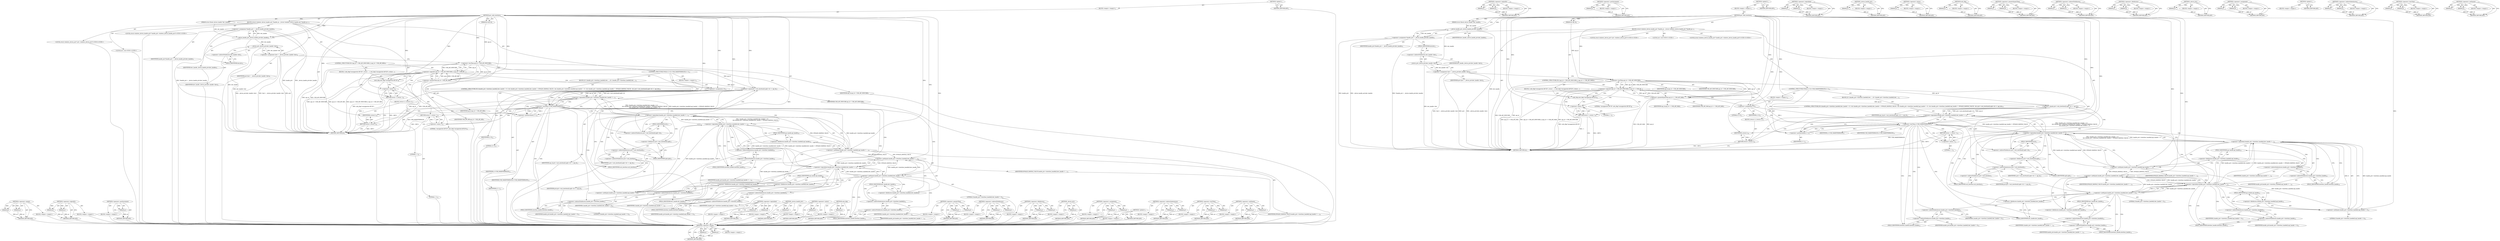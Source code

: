 digraph "&lt;operator&gt;.notEquals" {
vulnerable_198 [label=<(METHOD,&lt;operator&gt;.equals)>];
vulnerable_199 [label=<(PARAM,p1)>];
vulnerable_200 [label=<(PARAM,p2)>];
vulnerable_201 [label=<(BLOCK,&lt;empty&gt;,&lt;empty&gt;)>];
vulnerable_202 [label=<(METHOD_RETURN,ANY)>];
vulnerable_151 [label=<(METHOD,&lt;operator&gt;.logicalOr)>];
vulnerable_152 [label=<(PARAM,p1)>];
vulnerable_153 [label=<(PARAM,p2)>];
vulnerable_154 [label=<(BLOCK,&lt;empty&gt;,&lt;empty&gt;)>];
vulnerable_155 [label=<(METHOD_RETURN,ANY)>];
vulnerable_174 [label=<(METHOD,&lt;operator&gt;.postIncrement)>];
vulnerable_175 [label=<(PARAM,p1)>];
vulnerable_176 [label=<(BLOCK,&lt;empty&gt;,&lt;empty&gt;)>];
vulnerable_177 [label=<(METHOD_RETURN,ANY)>];
vulnerable_6 [label=<(METHOD,&lt;global&gt;)<SUB>1</SUB>>];
vulnerable_7 [label=<(BLOCK,&lt;empty&gt;,&lt;empty&gt;)<SUB>1</SUB>>];
vulnerable_8 [label=<(METHOD,get_valid_interface)<SUB>1</SUB>>];
vulnerable_9 [label=<(PARAM,struct libusb_device_handle *dev_handle)<SUB>1</SUB>>];
vulnerable_10 [label=<(PARAM,int api_id)<SUB>1</SUB>>];
vulnerable_11 [label=<(BLOCK,{
	struct windows_device_handle_priv *handle_pr...,{
	struct windows_device_handle_priv *handle_pr...)<SUB>2</SUB>>];
vulnerable_12 [label="<(LOCAL,struct windows_device_handle_priv* handle_priv: windows_device_handle_priv*)<SUB>3</SUB>>"];
vulnerable_13 [label=<(&lt;operator&gt;.assignment,*handle_priv = _device_handle_priv(dev_handle))<SUB>3</SUB>>];
vulnerable_14 [label=<(IDENTIFIER,handle_priv,*handle_priv = _device_handle_priv(dev_handle))<SUB>3</SUB>>];
vulnerable_15 [label=<(_device_handle_priv,_device_handle_priv(dev_handle))<SUB>3</SUB>>];
vulnerable_16 [label=<(IDENTIFIER,dev_handle,_device_handle_priv(dev_handle))<SUB>3</SUB>>];
vulnerable_17 [label="<(LOCAL,struct windows_device_priv* priv: windows_device_priv*)<SUB>4</SUB>>"];
vulnerable_18 [label=<(&lt;operator&gt;.assignment,*priv = _device_priv(dev_handle-&gt;dev))<SUB>4</SUB>>];
vulnerable_19 [label=<(IDENTIFIER,priv,*priv = _device_priv(dev_handle-&gt;dev))<SUB>4</SUB>>];
vulnerable_20 [label=<(_device_priv,_device_priv(dev_handle-&gt;dev))<SUB>4</SUB>>];
vulnerable_21 [label=<(&lt;operator&gt;.indirectFieldAccess,dev_handle-&gt;dev)<SUB>4</SUB>>];
vulnerable_22 [label=<(IDENTIFIER,dev_handle,_device_priv(dev_handle-&gt;dev))<SUB>4</SUB>>];
vulnerable_23 [label=<(FIELD_IDENTIFIER,dev,dev)<SUB>4</SUB>>];
vulnerable_24 [label="<(LOCAL,int i: int)<SUB>5</SUB>>"];
vulnerable_25 [label=<(CONTROL_STRUCTURE,IF,if ((api_id &lt; USB_API_WINUSBX) || (api_id &gt; USB_API_HID)))<SUB>7</SUB>>];
vulnerable_26 [label=<(&lt;operator&gt;.logicalOr,(api_id &lt; USB_API_WINUSBX) || (api_id &gt; USB_API...)<SUB>7</SUB>>];
vulnerable_27 [label=<(&lt;operator&gt;.lessThan,api_id &lt; USB_API_WINUSBX)<SUB>7</SUB>>];
vulnerable_28 [label=<(IDENTIFIER,api_id,api_id &lt; USB_API_WINUSBX)<SUB>7</SUB>>];
vulnerable_29 [label=<(IDENTIFIER,USB_API_WINUSBX,api_id &lt; USB_API_WINUSBX)<SUB>7</SUB>>];
vulnerable_30 [label=<(&lt;operator&gt;.greaterThan,api_id &gt; USB_API_HID)<SUB>7</SUB>>];
vulnerable_31 [label=<(IDENTIFIER,api_id,api_id &gt; USB_API_HID)<SUB>7</SUB>>];
vulnerable_32 [label=<(IDENTIFIER,USB_API_HID,api_id &gt; USB_API_HID)<SUB>7</SUB>>];
vulnerable_33 [label=<(BLOCK,{
 		usbi_dbg(&quot;unsupported API ID&quot;);
 		return ...,{
 		usbi_dbg(&quot;unsupported API ID&quot;);
 		return ...)<SUB>7</SUB>>];
vulnerable_34 [label=<(usbi_dbg,usbi_dbg(&quot;unsupported API ID&quot;))<SUB>8</SUB>>];
vulnerable_35 [label=<(LITERAL,&quot;unsupported API ID&quot;,usbi_dbg(&quot;unsupported API ID&quot;))<SUB>8</SUB>>];
vulnerable_36 [label=<(RETURN,return -1;,return -1;)<SUB>9</SUB>>];
vulnerable_37 [label=<(&lt;operator&gt;.minus,-1)<SUB>9</SUB>>];
vulnerable_38 [label=<(LITERAL,1,-1)<SUB>9</SUB>>];
vulnerable_39 [label=<(CONTROL_STRUCTURE,FOR,for (i=0;i&lt;USB_MAXINTERFACES;i++))<SUB>12</SUB>>];
vulnerable_40 [label=<(BLOCK,&lt;empty&gt;,&lt;empty&gt;)<SUB>12</SUB>>];
vulnerable_41 [label=<(&lt;operator&gt;.assignment,i=0)<SUB>12</SUB>>];
vulnerable_42 [label=<(IDENTIFIER,i,i=0)<SUB>12</SUB>>];
vulnerable_43 [label=<(LITERAL,0,i=0)<SUB>12</SUB>>];
vulnerable_44 [label=<(&lt;operator&gt;.lessThan,i&lt;USB_MAXINTERFACES)<SUB>12</SUB>>];
vulnerable_45 [label=<(IDENTIFIER,i,i&lt;USB_MAXINTERFACES)<SUB>12</SUB>>];
vulnerable_46 [label=<(IDENTIFIER,USB_MAXINTERFACES,i&lt;USB_MAXINTERFACES)<SUB>12</SUB>>];
vulnerable_47 [label=<(&lt;operator&gt;.postIncrement,i++)<SUB>12</SUB>>];
vulnerable_48 [label=<(IDENTIFIER,i,i++)<SUB>12</SUB>>];
vulnerable_49 [label=<(BLOCK,{
		if ( (handle_priv-&gt;interface_handle[i].dev_...,{
		if ( (handle_priv-&gt;interface_handle[i].dev_...)<SUB>12</SUB>>];
vulnerable_50 [label=<(CONTROL_STRUCTURE,IF,if ((handle_priv-&gt;interface_handle[i].dev_handle != 0)
		  &amp;&amp; (handle_priv-&gt;interface_handle[i].dev_handle != INVALID_HANDLE_VALUE)
		  &amp;&amp; (handle_priv-&gt;interface_handle[i].api_handle != 0)
		  &amp;&amp; (handle_priv-&gt;interface_handle[i].api_handle != INVALID_HANDLE_VALUE)
		  &amp;&amp; (priv-&gt;usb_interface[i].apib-&gt;id == api_id)))<SUB>13</SUB>>];
vulnerable_51 [label=<(&lt;operator&gt;.logicalAnd,(handle_priv-&gt;interface_handle[i].dev_handle !=...)<SUB>13</SUB>>];
vulnerable_52 [label=<(&lt;operator&gt;.logicalAnd,(handle_priv-&gt;interface_handle[i].dev_handle !=...)<SUB>13</SUB>>];
vulnerable_53 [label=<(&lt;operator&gt;.logicalAnd,(handle_priv-&gt;interface_handle[i].dev_handle !=...)<SUB>13</SUB>>];
vulnerable_54 [label=<(&lt;operator&gt;.logicalAnd,(handle_priv-&gt;interface_handle[i].dev_handle !=...)<SUB>13</SUB>>];
vulnerable_55 [label=<(&lt;operator&gt;.notEquals,handle_priv-&gt;interface_handle[i].dev_handle != 0)<SUB>13</SUB>>];
vulnerable_56 [label=<(&lt;operator&gt;.fieldAccess,handle_priv-&gt;interface_handle[i].dev_handle)<SUB>13</SUB>>];
vulnerable_57 [label=<(&lt;operator&gt;.indirectIndexAccess,handle_priv-&gt;interface_handle[i])<SUB>13</SUB>>];
vulnerable_58 [label=<(&lt;operator&gt;.indirectFieldAccess,handle_priv-&gt;interface_handle)<SUB>13</SUB>>];
vulnerable_59 [label=<(IDENTIFIER,handle_priv,handle_priv-&gt;interface_handle[i].dev_handle != 0)<SUB>13</SUB>>];
vulnerable_60 [label=<(FIELD_IDENTIFIER,interface_handle,interface_handle)<SUB>13</SUB>>];
vulnerable_61 [label=<(IDENTIFIER,i,handle_priv-&gt;interface_handle[i].dev_handle != 0)<SUB>13</SUB>>];
vulnerable_62 [label=<(FIELD_IDENTIFIER,dev_handle,dev_handle)<SUB>13</SUB>>];
vulnerable_63 [label=<(LITERAL,0,handle_priv-&gt;interface_handle[i].dev_handle != 0)<SUB>13</SUB>>];
vulnerable_64 [label=<(&lt;operator&gt;.notEquals,handle_priv-&gt;interface_handle[i].dev_handle != ...)<SUB>14</SUB>>];
vulnerable_65 [label=<(&lt;operator&gt;.fieldAccess,handle_priv-&gt;interface_handle[i].dev_handle)<SUB>14</SUB>>];
vulnerable_66 [label=<(&lt;operator&gt;.indirectIndexAccess,handle_priv-&gt;interface_handle[i])<SUB>14</SUB>>];
vulnerable_67 [label=<(&lt;operator&gt;.indirectFieldAccess,handle_priv-&gt;interface_handle)<SUB>14</SUB>>];
vulnerable_68 [label=<(IDENTIFIER,handle_priv,handle_priv-&gt;interface_handle[i].dev_handle != ...)<SUB>14</SUB>>];
vulnerable_69 [label=<(FIELD_IDENTIFIER,interface_handle,interface_handle)<SUB>14</SUB>>];
vulnerable_70 [label=<(IDENTIFIER,i,handle_priv-&gt;interface_handle[i].dev_handle != ...)<SUB>14</SUB>>];
vulnerable_71 [label=<(FIELD_IDENTIFIER,dev_handle,dev_handle)<SUB>14</SUB>>];
vulnerable_72 [label=<(IDENTIFIER,INVALID_HANDLE_VALUE,handle_priv-&gt;interface_handle[i].dev_handle != ...)<SUB>14</SUB>>];
vulnerable_73 [label=<(&lt;operator&gt;.notEquals,handle_priv-&gt;interface_handle[i].api_handle != 0)<SUB>15</SUB>>];
vulnerable_74 [label=<(&lt;operator&gt;.fieldAccess,handle_priv-&gt;interface_handle[i].api_handle)<SUB>15</SUB>>];
vulnerable_75 [label=<(&lt;operator&gt;.indirectIndexAccess,handle_priv-&gt;interface_handle[i])<SUB>15</SUB>>];
vulnerable_76 [label=<(&lt;operator&gt;.indirectFieldAccess,handle_priv-&gt;interface_handle)<SUB>15</SUB>>];
vulnerable_77 [label=<(IDENTIFIER,handle_priv,handle_priv-&gt;interface_handle[i].api_handle != 0)<SUB>15</SUB>>];
vulnerable_78 [label=<(FIELD_IDENTIFIER,interface_handle,interface_handle)<SUB>15</SUB>>];
vulnerable_79 [label=<(IDENTIFIER,i,handle_priv-&gt;interface_handle[i].api_handle != 0)<SUB>15</SUB>>];
vulnerable_80 [label=<(FIELD_IDENTIFIER,api_handle,api_handle)<SUB>15</SUB>>];
vulnerable_81 [label=<(LITERAL,0,handle_priv-&gt;interface_handle[i].api_handle != 0)<SUB>15</SUB>>];
vulnerable_82 [label=<(&lt;operator&gt;.notEquals,handle_priv-&gt;interface_handle[i].api_handle != ...)<SUB>16</SUB>>];
vulnerable_83 [label=<(&lt;operator&gt;.fieldAccess,handle_priv-&gt;interface_handle[i].api_handle)<SUB>16</SUB>>];
vulnerable_84 [label=<(&lt;operator&gt;.indirectIndexAccess,handle_priv-&gt;interface_handle[i])<SUB>16</SUB>>];
vulnerable_85 [label=<(&lt;operator&gt;.indirectFieldAccess,handle_priv-&gt;interface_handle)<SUB>16</SUB>>];
vulnerable_86 [label=<(IDENTIFIER,handle_priv,handle_priv-&gt;interface_handle[i].api_handle != ...)<SUB>16</SUB>>];
vulnerable_87 [label=<(FIELD_IDENTIFIER,interface_handle,interface_handle)<SUB>16</SUB>>];
vulnerable_88 [label=<(IDENTIFIER,i,handle_priv-&gt;interface_handle[i].api_handle != ...)<SUB>16</SUB>>];
vulnerable_89 [label=<(FIELD_IDENTIFIER,api_handle,api_handle)<SUB>16</SUB>>];
vulnerable_90 [label=<(IDENTIFIER,INVALID_HANDLE_VALUE,handle_priv-&gt;interface_handle[i].api_handle != ...)<SUB>16</SUB>>];
vulnerable_91 [label=<(&lt;operator&gt;.equals,priv-&gt;usb_interface[i].apib-&gt;id == api_id)<SUB>17</SUB>>];
vulnerable_92 [label=<(&lt;operator&gt;.indirectFieldAccess,priv-&gt;usb_interface[i].apib-&gt;id)<SUB>17</SUB>>];
vulnerable_93 [label=<(&lt;operator&gt;.fieldAccess,priv-&gt;usb_interface[i].apib)<SUB>17</SUB>>];
vulnerable_94 [label=<(&lt;operator&gt;.indirectIndexAccess,priv-&gt;usb_interface[i])<SUB>17</SUB>>];
vulnerable_95 [label=<(&lt;operator&gt;.indirectFieldAccess,priv-&gt;usb_interface)<SUB>17</SUB>>];
vulnerable_96 [label=<(IDENTIFIER,priv,priv-&gt;usb_interface[i].apib-&gt;id == api_id)<SUB>17</SUB>>];
vulnerable_97 [label=<(FIELD_IDENTIFIER,usb_interface,usb_interface)<SUB>17</SUB>>];
vulnerable_98 [label=<(IDENTIFIER,i,priv-&gt;usb_interface[i].apib-&gt;id == api_id)<SUB>17</SUB>>];
vulnerable_99 [label=<(FIELD_IDENTIFIER,apib,apib)<SUB>17</SUB>>];
vulnerable_100 [label=<(FIELD_IDENTIFIER,id,id)<SUB>17</SUB>>];
vulnerable_101 [label=<(IDENTIFIER,api_id,priv-&gt;usb_interface[i].apib-&gt;id == api_id)<SUB>17</SUB>>];
vulnerable_102 [label=<(BLOCK,{
			return i;
		},{
			return i;
		})<SUB>17</SUB>>];
vulnerable_103 [label=<(RETURN,return i;,return i;)<SUB>18</SUB>>];
vulnerable_104 [label=<(IDENTIFIER,i,return i;)<SUB>18</SUB>>];
vulnerable_105 [label=<(RETURN,return -1;,return -1;)<SUB>21</SUB>>];
vulnerable_106 [label=<(&lt;operator&gt;.minus,-1)<SUB>21</SUB>>];
vulnerable_107 [label=<(LITERAL,1,-1)<SUB>21</SUB>>];
vulnerable_108 [label=<(METHOD_RETURN,int)<SUB>1</SUB>>];
vulnerable_110 [label=<(METHOD_RETURN,ANY)<SUB>1</SUB>>];
vulnerable_178 [label=<(METHOD,&lt;operator&gt;.logicalAnd)>];
vulnerable_179 [label=<(PARAM,p1)>];
vulnerable_180 [label=<(PARAM,p2)>];
vulnerable_181 [label=<(BLOCK,&lt;empty&gt;,&lt;empty&gt;)>];
vulnerable_182 [label=<(METHOD_RETURN,ANY)>];
vulnerable_138 [label=<(METHOD,_device_handle_priv)>];
vulnerable_139 [label=<(PARAM,p1)>];
vulnerable_140 [label=<(BLOCK,&lt;empty&gt;,&lt;empty&gt;)>];
vulnerable_141 [label=<(METHOD_RETURN,ANY)>];
vulnerable_170 [label=<(METHOD,&lt;operator&gt;.minus)>];
vulnerable_171 [label=<(PARAM,p1)>];
vulnerable_172 [label=<(BLOCK,&lt;empty&gt;,&lt;empty&gt;)>];
vulnerable_173 [label=<(METHOD_RETURN,ANY)>];
vulnerable_166 [label=<(METHOD,usbi_dbg)>];
vulnerable_167 [label=<(PARAM,p1)>];
vulnerable_168 [label=<(BLOCK,&lt;empty&gt;,&lt;empty&gt;)>];
vulnerable_169 [label=<(METHOD_RETURN,ANY)>];
vulnerable_161 [label=<(METHOD,&lt;operator&gt;.greaterThan)>];
vulnerable_162 [label=<(PARAM,p1)>];
vulnerable_163 [label=<(PARAM,p2)>];
vulnerable_164 [label=<(BLOCK,&lt;empty&gt;,&lt;empty&gt;)>];
vulnerable_165 [label=<(METHOD_RETURN,ANY)>];
vulnerable_146 [label=<(METHOD,&lt;operator&gt;.indirectFieldAccess)>];
vulnerable_147 [label=<(PARAM,p1)>];
vulnerable_148 [label=<(PARAM,p2)>];
vulnerable_149 [label=<(BLOCK,&lt;empty&gt;,&lt;empty&gt;)>];
vulnerable_150 [label=<(METHOD_RETURN,ANY)>];
vulnerable_188 [label=<(METHOD,&lt;operator&gt;.fieldAccess)>];
vulnerable_189 [label=<(PARAM,p1)>];
vulnerable_190 [label=<(PARAM,p2)>];
vulnerable_191 [label=<(BLOCK,&lt;empty&gt;,&lt;empty&gt;)>];
vulnerable_192 [label=<(METHOD_RETURN,ANY)>];
vulnerable_142 [label=<(METHOD,_device_priv)>];
vulnerable_143 [label=<(PARAM,p1)>];
vulnerable_144 [label=<(BLOCK,&lt;empty&gt;,&lt;empty&gt;)>];
vulnerable_145 [label=<(METHOD_RETURN,ANY)>];
vulnerable_133 [label=<(METHOD,&lt;operator&gt;.assignment)>];
vulnerable_134 [label=<(PARAM,p1)>];
vulnerable_135 [label=<(PARAM,p2)>];
vulnerable_136 [label=<(BLOCK,&lt;empty&gt;,&lt;empty&gt;)>];
vulnerable_137 [label=<(METHOD_RETURN,ANY)>];
vulnerable_127 [label=<(METHOD,&lt;global&gt;)<SUB>1</SUB>>];
vulnerable_128 [label=<(BLOCK,&lt;empty&gt;,&lt;empty&gt;)>];
vulnerable_129 [label=<(METHOD_RETURN,ANY)>];
vulnerable_193 [label=<(METHOD,&lt;operator&gt;.indirectIndexAccess)>];
vulnerable_194 [label=<(PARAM,p1)>];
vulnerable_195 [label=<(PARAM,p2)>];
vulnerable_196 [label=<(BLOCK,&lt;empty&gt;,&lt;empty&gt;)>];
vulnerable_197 [label=<(METHOD_RETURN,ANY)>];
vulnerable_156 [label=<(METHOD,&lt;operator&gt;.lessThan)>];
vulnerable_157 [label=<(PARAM,p1)>];
vulnerable_158 [label=<(PARAM,p2)>];
vulnerable_159 [label=<(BLOCK,&lt;empty&gt;,&lt;empty&gt;)>];
vulnerable_160 [label=<(METHOD_RETURN,ANY)>];
vulnerable_183 [label=<(METHOD,&lt;operator&gt;.notEquals)>];
vulnerable_184 [label=<(PARAM,p1)>];
vulnerable_185 [label=<(PARAM,p2)>];
vulnerable_186 [label=<(BLOCK,&lt;empty&gt;,&lt;empty&gt;)>];
vulnerable_187 [label=<(METHOD_RETURN,ANY)>];
fixed_198 [label=<(METHOD,&lt;operator&gt;.equals)>];
fixed_199 [label=<(PARAM,p1)>];
fixed_200 [label=<(PARAM,p2)>];
fixed_201 [label=<(BLOCK,&lt;empty&gt;,&lt;empty&gt;)>];
fixed_202 [label=<(METHOD_RETURN,ANY)>];
fixed_151 [label=<(METHOD,&lt;operator&gt;.logicalOr)>];
fixed_152 [label=<(PARAM,p1)>];
fixed_153 [label=<(PARAM,p2)>];
fixed_154 [label=<(BLOCK,&lt;empty&gt;,&lt;empty&gt;)>];
fixed_155 [label=<(METHOD_RETURN,ANY)>];
fixed_174 [label=<(METHOD,&lt;operator&gt;.postIncrement)>];
fixed_175 [label=<(PARAM,p1)>];
fixed_176 [label=<(BLOCK,&lt;empty&gt;,&lt;empty&gt;)>];
fixed_177 [label=<(METHOD_RETURN,ANY)>];
fixed_6 [label=<(METHOD,&lt;global&gt;)<SUB>1</SUB>>];
fixed_7 [label=<(BLOCK,&lt;empty&gt;,&lt;empty&gt;)<SUB>1</SUB>>];
fixed_8 [label=<(METHOD,get_valid_interface)<SUB>1</SUB>>];
fixed_9 [label=<(PARAM,struct libusb_device_handle *dev_handle)<SUB>1</SUB>>];
fixed_10 [label=<(PARAM,int api_id)<SUB>1</SUB>>];
fixed_11 [label=<(BLOCK,{
	struct windows_device_handle_priv *handle_pr...,{
	struct windows_device_handle_priv *handle_pr...)<SUB>2</SUB>>];
fixed_12 [label="<(LOCAL,struct windows_device_handle_priv* handle_priv: windows_device_handle_priv*)<SUB>3</SUB>>"];
fixed_13 [label=<(&lt;operator&gt;.assignment,*handle_priv = _device_handle_priv(dev_handle))<SUB>3</SUB>>];
fixed_14 [label=<(IDENTIFIER,handle_priv,*handle_priv = _device_handle_priv(dev_handle))<SUB>3</SUB>>];
fixed_15 [label=<(_device_handle_priv,_device_handle_priv(dev_handle))<SUB>3</SUB>>];
fixed_16 [label=<(IDENTIFIER,dev_handle,_device_handle_priv(dev_handle))<SUB>3</SUB>>];
fixed_17 [label="<(LOCAL,struct windows_device_priv* priv: windows_device_priv*)<SUB>4</SUB>>"];
fixed_18 [label=<(&lt;operator&gt;.assignment,*priv = _device_priv(dev_handle-&gt;dev))<SUB>4</SUB>>];
fixed_19 [label=<(IDENTIFIER,priv,*priv = _device_priv(dev_handle-&gt;dev))<SUB>4</SUB>>];
fixed_20 [label=<(_device_priv,_device_priv(dev_handle-&gt;dev))<SUB>4</SUB>>];
fixed_21 [label=<(&lt;operator&gt;.indirectFieldAccess,dev_handle-&gt;dev)<SUB>4</SUB>>];
fixed_22 [label=<(IDENTIFIER,dev_handle,_device_priv(dev_handle-&gt;dev))<SUB>4</SUB>>];
fixed_23 [label=<(FIELD_IDENTIFIER,dev,dev)<SUB>4</SUB>>];
fixed_24 [label="<(LOCAL,int i: int)<SUB>5</SUB>>"];
fixed_25 [label=<(CONTROL_STRUCTURE,IF,if ((api_id &lt; USB_API_WINUSBX) || (api_id &gt;= USB_API_MAX)))<SUB>7</SUB>>];
fixed_26 [label=<(&lt;operator&gt;.logicalOr,(api_id &lt; USB_API_WINUSBX) || (api_id &gt;= USB_AP...)<SUB>7</SUB>>];
fixed_27 [label=<(&lt;operator&gt;.lessThan,api_id &lt; USB_API_WINUSBX)<SUB>7</SUB>>];
fixed_28 [label=<(IDENTIFIER,api_id,api_id &lt; USB_API_WINUSBX)<SUB>7</SUB>>];
fixed_29 [label=<(IDENTIFIER,USB_API_WINUSBX,api_id &lt; USB_API_WINUSBX)<SUB>7</SUB>>];
fixed_30 [label=<(&lt;operator&gt;.greaterEqualsThan,api_id &gt;= USB_API_MAX)<SUB>7</SUB>>];
fixed_31 [label=<(IDENTIFIER,api_id,api_id &gt;= USB_API_MAX)<SUB>7</SUB>>];
fixed_32 [label=<(IDENTIFIER,USB_API_MAX,api_id &gt;= USB_API_MAX)<SUB>7</SUB>>];
fixed_33 [label=<(BLOCK,{
 		usbi_dbg(&quot;unsupported API ID&quot;);
 		return ...,{
 		usbi_dbg(&quot;unsupported API ID&quot;);
 		return ...)<SUB>7</SUB>>];
fixed_34 [label=<(usbi_dbg,usbi_dbg(&quot;unsupported API ID&quot;))<SUB>8</SUB>>];
fixed_35 [label=<(LITERAL,&quot;unsupported API ID&quot;,usbi_dbg(&quot;unsupported API ID&quot;))<SUB>8</SUB>>];
fixed_36 [label=<(RETURN,return -1;,return -1;)<SUB>9</SUB>>];
fixed_37 [label=<(&lt;operator&gt;.minus,-1)<SUB>9</SUB>>];
fixed_38 [label=<(LITERAL,1,-1)<SUB>9</SUB>>];
fixed_39 [label=<(CONTROL_STRUCTURE,FOR,for (i=0;i&lt;USB_MAXINTERFACES;i++))<SUB>12</SUB>>];
fixed_40 [label=<(BLOCK,&lt;empty&gt;,&lt;empty&gt;)<SUB>12</SUB>>];
fixed_41 [label=<(&lt;operator&gt;.assignment,i=0)<SUB>12</SUB>>];
fixed_42 [label=<(IDENTIFIER,i,i=0)<SUB>12</SUB>>];
fixed_43 [label=<(LITERAL,0,i=0)<SUB>12</SUB>>];
fixed_44 [label=<(&lt;operator&gt;.lessThan,i&lt;USB_MAXINTERFACES)<SUB>12</SUB>>];
fixed_45 [label=<(IDENTIFIER,i,i&lt;USB_MAXINTERFACES)<SUB>12</SUB>>];
fixed_46 [label=<(IDENTIFIER,USB_MAXINTERFACES,i&lt;USB_MAXINTERFACES)<SUB>12</SUB>>];
fixed_47 [label=<(&lt;operator&gt;.postIncrement,i++)<SUB>12</SUB>>];
fixed_48 [label=<(IDENTIFIER,i,i++)<SUB>12</SUB>>];
fixed_49 [label=<(BLOCK,{
		if ( (handle_priv-&gt;interface_handle[i].dev_...,{
		if ( (handle_priv-&gt;interface_handle[i].dev_...)<SUB>12</SUB>>];
fixed_50 [label=<(CONTROL_STRUCTURE,IF,if ((handle_priv-&gt;interface_handle[i].dev_handle != 0)
		  &amp;&amp; (handle_priv-&gt;interface_handle[i].dev_handle != INVALID_HANDLE_VALUE)
		  &amp;&amp; (handle_priv-&gt;interface_handle[i].api_handle != 0)
		  &amp;&amp; (handle_priv-&gt;interface_handle[i].api_handle != INVALID_HANDLE_VALUE)
		  &amp;&amp; (priv-&gt;usb_interface[i].apib-&gt;id == api_id)))<SUB>13</SUB>>];
fixed_51 [label=<(&lt;operator&gt;.logicalAnd,(handle_priv-&gt;interface_handle[i].dev_handle !=...)<SUB>13</SUB>>];
fixed_52 [label=<(&lt;operator&gt;.logicalAnd,(handle_priv-&gt;interface_handle[i].dev_handle !=...)<SUB>13</SUB>>];
fixed_53 [label=<(&lt;operator&gt;.logicalAnd,(handle_priv-&gt;interface_handle[i].dev_handle !=...)<SUB>13</SUB>>];
fixed_54 [label=<(&lt;operator&gt;.logicalAnd,(handle_priv-&gt;interface_handle[i].dev_handle !=...)<SUB>13</SUB>>];
fixed_55 [label=<(&lt;operator&gt;.notEquals,handle_priv-&gt;interface_handle[i].dev_handle != 0)<SUB>13</SUB>>];
fixed_56 [label=<(&lt;operator&gt;.fieldAccess,handle_priv-&gt;interface_handle[i].dev_handle)<SUB>13</SUB>>];
fixed_57 [label=<(&lt;operator&gt;.indirectIndexAccess,handle_priv-&gt;interface_handle[i])<SUB>13</SUB>>];
fixed_58 [label=<(&lt;operator&gt;.indirectFieldAccess,handle_priv-&gt;interface_handle)<SUB>13</SUB>>];
fixed_59 [label=<(IDENTIFIER,handle_priv,handle_priv-&gt;interface_handle[i].dev_handle != 0)<SUB>13</SUB>>];
fixed_60 [label=<(FIELD_IDENTIFIER,interface_handle,interface_handle)<SUB>13</SUB>>];
fixed_61 [label=<(IDENTIFIER,i,handle_priv-&gt;interface_handle[i].dev_handle != 0)<SUB>13</SUB>>];
fixed_62 [label=<(FIELD_IDENTIFIER,dev_handle,dev_handle)<SUB>13</SUB>>];
fixed_63 [label=<(LITERAL,0,handle_priv-&gt;interface_handle[i].dev_handle != 0)<SUB>13</SUB>>];
fixed_64 [label=<(&lt;operator&gt;.notEquals,handle_priv-&gt;interface_handle[i].dev_handle != ...)<SUB>14</SUB>>];
fixed_65 [label=<(&lt;operator&gt;.fieldAccess,handle_priv-&gt;interface_handle[i].dev_handle)<SUB>14</SUB>>];
fixed_66 [label=<(&lt;operator&gt;.indirectIndexAccess,handle_priv-&gt;interface_handle[i])<SUB>14</SUB>>];
fixed_67 [label=<(&lt;operator&gt;.indirectFieldAccess,handle_priv-&gt;interface_handle)<SUB>14</SUB>>];
fixed_68 [label=<(IDENTIFIER,handle_priv,handle_priv-&gt;interface_handle[i].dev_handle != ...)<SUB>14</SUB>>];
fixed_69 [label=<(FIELD_IDENTIFIER,interface_handle,interface_handle)<SUB>14</SUB>>];
fixed_70 [label=<(IDENTIFIER,i,handle_priv-&gt;interface_handle[i].dev_handle != ...)<SUB>14</SUB>>];
fixed_71 [label=<(FIELD_IDENTIFIER,dev_handle,dev_handle)<SUB>14</SUB>>];
fixed_72 [label=<(IDENTIFIER,INVALID_HANDLE_VALUE,handle_priv-&gt;interface_handle[i].dev_handle != ...)<SUB>14</SUB>>];
fixed_73 [label=<(&lt;operator&gt;.notEquals,handle_priv-&gt;interface_handle[i].api_handle != 0)<SUB>15</SUB>>];
fixed_74 [label=<(&lt;operator&gt;.fieldAccess,handle_priv-&gt;interface_handle[i].api_handle)<SUB>15</SUB>>];
fixed_75 [label=<(&lt;operator&gt;.indirectIndexAccess,handle_priv-&gt;interface_handle[i])<SUB>15</SUB>>];
fixed_76 [label=<(&lt;operator&gt;.indirectFieldAccess,handle_priv-&gt;interface_handle)<SUB>15</SUB>>];
fixed_77 [label=<(IDENTIFIER,handle_priv,handle_priv-&gt;interface_handle[i].api_handle != 0)<SUB>15</SUB>>];
fixed_78 [label=<(FIELD_IDENTIFIER,interface_handle,interface_handle)<SUB>15</SUB>>];
fixed_79 [label=<(IDENTIFIER,i,handle_priv-&gt;interface_handle[i].api_handle != 0)<SUB>15</SUB>>];
fixed_80 [label=<(FIELD_IDENTIFIER,api_handle,api_handle)<SUB>15</SUB>>];
fixed_81 [label=<(LITERAL,0,handle_priv-&gt;interface_handle[i].api_handle != 0)<SUB>15</SUB>>];
fixed_82 [label=<(&lt;operator&gt;.notEquals,handle_priv-&gt;interface_handle[i].api_handle != ...)<SUB>16</SUB>>];
fixed_83 [label=<(&lt;operator&gt;.fieldAccess,handle_priv-&gt;interface_handle[i].api_handle)<SUB>16</SUB>>];
fixed_84 [label=<(&lt;operator&gt;.indirectIndexAccess,handle_priv-&gt;interface_handle[i])<SUB>16</SUB>>];
fixed_85 [label=<(&lt;operator&gt;.indirectFieldAccess,handle_priv-&gt;interface_handle)<SUB>16</SUB>>];
fixed_86 [label=<(IDENTIFIER,handle_priv,handle_priv-&gt;interface_handle[i].api_handle != ...)<SUB>16</SUB>>];
fixed_87 [label=<(FIELD_IDENTIFIER,interface_handle,interface_handle)<SUB>16</SUB>>];
fixed_88 [label=<(IDENTIFIER,i,handle_priv-&gt;interface_handle[i].api_handle != ...)<SUB>16</SUB>>];
fixed_89 [label=<(FIELD_IDENTIFIER,api_handle,api_handle)<SUB>16</SUB>>];
fixed_90 [label=<(IDENTIFIER,INVALID_HANDLE_VALUE,handle_priv-&gt;interface_handle[i].api_handle != ...)<SUB>16</SUB>>];
fixed_91 [label=<(&lt;operator&gt;.equals,priv-&gt;usb_interface[i].apib-&gt;id == api_id)<SUB>17</SUB>>];
fixed_92 [label=<(&lt;operator&gt;.indirectFieldAccess,priv-&gt;usb_interface[i].apib-&gt;id)<SUB>17</SUB>>];
fixed_93 [label=<(&lt;operator&gt;.fieldAccess,priv-&gt;usb_interface[i].apib)<SUB>17</SUB>>];
fixed_94 [label=<(&lt;operator&gt;.indirectIndexAccess,priv-&gt;usb_interface[i])<SUB>17</SUB>>];
fixed_95 [label=<(&lt;operator&gt;.indirectFieldAccess,priv-&gt;usb_interface)<SUB>17</SUB>>];
fixed_96 [label=<(IDENTIFIER,priv,priv-&gt;usb_interface[i].apib-&gt;id == api_id)<SUB>17</SUB>>];
fixed_97 [label=<(FIELD_IDENTIFIER,usb_interface,usb_interface)<SUB>17</SUB>>];
fixed_98 [label=<(IDENTIFIER,i,priv-&gt;usb_interface[i].apib-&gt;id == api_id)<SUB>17</SUB>>];
fixed_99 [label=<(FIELD_IDENTIFIER,apib,apib)<SUB>17</SUB>>];
fixed_100 [label=<(FIELD_IDENTIFIER,id,id)<SUB>17</SUB>>];
fixed_101 [label=<(IDENTIFIER,api_id,priv-&gt;usb_interface[i].apib-&gt;id == api_id)<SUB>17</SUB>>];
fixed_102 [label=<(BLOCK,{
			return i;
		},{
			return i;
		})<SUB>17</SUB>>];
fixed_103 [label=<(RETURN,return i;,return i;)<SUB>18</SUB>>];
fixed_104 [label=<(IDENTIFIER,i,return i;)<SUB>18</SUB>>];
fixed_105 [label=<(RETURN,return -1;,return -1;)<SUB>21</SUB>>];
fixed_106 [label=<(&lt;operator&gt;.minus,-1)<SUB>21</SUB>>];
fixed_107 [label=<(LITERAL,1,-1)<SUB>21</SUB>>];
fixed_108 [label=<(METHOD_RETURN,int)<SUB>1</SUB>>];
fixed_110 [label=<(METHOD_RETURN,ANY)<SUB>1</SUB>>];
fixed_178 [label=<(METHOD,&lt;operator&gt;.logicalAnd)>];
fixed_179 [label=<(PARAM,p1)>];
fixed_180 [label=<(PARAM,p2)>];
fixed_181 [label=<(BLOCK,&lt;empty&gt;,&lt;empty&gt;)>];
fixed_182 [label=<(METHOD_RETURN,ANY)>];
fixed_138 [label=<(METHOD,_device_handle_priv)>];
fixed_139 [label=<(PARAM,p1)>];
fixed_140 [label=<(BLOCK,&lt;empty&gt;,&lt;empty&gt;)>];
fixed_141 [label=<(METHOD_RETURN,ANY)>];
fixed_170 [label=<(METHOD,&lt;operator&gt;.minus)>];
fixed_171 [label=<(PARAM,p1)>];
fixed_172 [label=<(BLOCK,&lt;empty&gt;,&lt;empty&gt;)>];
fixed_173 [label=<(METHOD_RETURN,ANY)>];
fixed_166 [label=<(METHOD,usbi_dbg)>];
fixed_167 [label=<(PARAM,p1)>];
fixed_168 [label=<(BLOCK,&lt;empty&gt;,&lt;empty&gt;)>];
fixed_169 [label=<(METHOD_RETURN,ANY)>];
fixed_161 [label=<(METHOD,&lt;operator&gt;.greaterEqualsThan)>];
fixed_162 [label=<(PARAM,p1)>];
fixed_163 [label=<(PARAM,p2)>];
fixed_164 [label=<(BLOCK,&lt;empty&gt;,&lt;empty&gt;)>];
fixed_165 [label=<(METHOD_RETURN,ANY)>];
fixed_146 [label=<(METHOD,&lt;operator&gt;.indirectFieldAccess)>];
fixed_147 [label=<(PARAM,p1)>];
fixed_148 [label=<(PARAM,p2)>];
fixed_149 [label=<(BLOCK,&lt;empty&gt;,&lt;empty&gt;)>];
fixed_150 [label=<(METHOD_RETURN,ANY)>];
fixed_188 [label=<(METHOD,&lt;operator&gt;.fieldAccess)>];
fixed_189 [label=<(PARAM,p1)>];
fixed_190 [label=<(PARAM,p2)>];
fixed_191 [label=<(BLOCK,&lt;empty&gt;,&lt;empty&gt;)>];
fixed_192 [label=<(METHOD_RETURN,ANY)>];
fixed_142 [label=<(METHOD,_device_priv)>];
fixed_143 [label=<(PARAM,p1)>];
fixed_144 [label=<(BLOCK,&lt;empty&gt;,&lt;empty&gt;)>];
fixed_145 [label=<(METHOD_RETURN,ANY)>];
fixed_133 [label=<(METHOD,&lt;operator&gt;.assignment)>];
fixed_134 [label=<(PARAM,p1)>];
fixed_135 [label=<(PARAM,p2)>];
fixed_136 [label=<(BLOCK,&lt;empty&gt;,&lt;empty&gt;)>];
fixed_137 [label=<(METHOD_RETURN,ANY)>];
fixed_127 [label=<(METHOD,&lt;global&gt;)<SUB>1</SUB>>];
fixed_128 [label=<(BLOCK,&lt;empty&gt;,&lt;empty&gt;)>];
fixed_129 [label=<(METHOD_RETURN,ANY)>];
fixed_193 [label=<(METHOD,&lt;operator&gt;.indirectIndexAccess)>];
fixed_194 [label=<(PARAM,p1)>];
fixed_195 [label=<(PARAM,p2)>];
fixed_196 [label=<(BLOCK,&lt;empty&gt;,&lt;empty&gt;)>];
fixed_197 [label=<(METHOD_RETURN,ANY)>];
fixed_156 [label=<(METHOD,&lt;operator&gt;.lessThan)>];
fixed_157 [label=<(PARAM,p1)>];
fixed_158 [label=<(PARAM,p2)>];
fixed_159 [label=<(BLOCK,&lt;empty&gt;,&lt;empty&gt;)>];
fixed_160 [label=<(METHOD_RETURN,ANY)>];
fixed_183 [label=<(METHOD,&lt;operator&gt;.notEquals)>];
fixed_184 [label=<(PARAM,p1)>];
fixed_185 [label=<(PARAM,p2)>];
fixed_186 [label=<(BLOCK,&lt;empty&gt;,&lt;empty&gt;)>];
fixed_187 [label=<(METHOD_RETURN,ANY)>];
vulnerable_198 -> vulnerable_199  [key=0, label="AST: "];
vulnerable_198 -> vulnerable_199  [key=1, label="DDG: "];
vulnerable_198 -> vulnerable_201  [key=0, label="AST: "];
vulnerable_198 -> vulnerable_200  [key=0, label="AST: "];
vulnerable_198 -> vulnerable_200  [key=1, label="DDG: "];
vulnerable_198 -> vulnerable_202  [key=0, label="AST: "];
vulnerable_198 -> vulnerable_202  [key=1, label="CFG: "];
vulnerable_199 -> vulnerable_202  [key=0, label="DDG: p1"];
vulnerable_200 -> vulnerable_202  [key=0, label="DDG: p2"];
vulnerable_201 -> fixed_198  [key=0];
vulnerable_202 -> fixed_198  [key=0];
vulnerable_151 -> vulnerable_152  [key=0, label="AST: "];
vulnerable_151 -> vulnerable_152  [key=1, label="DDG: "];
vulnerable_151 -> vulnerable_154  [key=0, label="AST: "];
vulnerable_151 -> vulnerable_153  [key=0, label="AST: "];
vulnerable_151 -> vulnerable_153  [key=1, label="DDG: "];
vulnerable_151 -> vulnerable_155  [key=0, label="AST: "];
vulnerable_151 -> vulnerable_155  [key=1, label="CFG: "];
vulnerable_152 -> vulnerable_155  [key=0, label="DDG: p1"];
vulnerable_153 -> vulnerable_155  [key=0, label="DDG: p2"];
vulnerable_154 -> fixed_198  [key=0];
vulnerable_155 -> fixed_198  [key=0];
vulnerable_174 -> vulnerable_175  [key=0, label="AST: "];
vulnerable_174 -> vulnerable_175  [key=1, label="DDG: "];
vulnerable_174 -> vulnerable_176  [key=0, label="AST: "];
vulnerable_174 -> vulnerable_177  [key=0, label="AST: "];
vulnerable_174 -> vulnerable_177  [key=1, label="CFG: "];
vulnerable_175 -> vulnerable_177  [key=0, label="DDG: p1"];
vulnerable_176 -> fixed_198  [key=0];
vulnerable_177 -> fixed_198  [key=0];
vulnerable_6 -> vulnerable_7  [key=0, label="AST: "];
vulnerable_6 -> vulnerable_110  [key=0, label="AST: "];
vulnerable_6 -> vulnerable_110  [key=1, label="CFG: "];
vulnerable_7 -> vulnerable_8  [key=0, label="AST: "];
vulnerable_8 -> vulnerable_9  [key=0, label="AST: "];
vulnerable_8 -> vulnerable_9  [key=1, label="DDG: "];
vulnerable_8 -> vulnerable_10  [key=0, label="AST: "];
vulnerable_8 -> vulnerable_10  [key=1, label="DDG: "];
vulnerable_8 -> vulnerable_11  [key=0, label="AST: "];
vulnerable_8 -> vulnerable_108  [key=0, label="AST: "];
vulnerable_8 -> vulnerable_15  [key=0, label="CFG: "];
vulnerable_8 -> vulnerable_15  [key=1, label="DDG: "];
vulnerable_8 -> vulnerable_41  [key=0, label="DDG: "];
vulnerable_8 -> vulnerable_44  [key=0, label="DDG: "];
vulnerable_8 -> vulnerable_47  [key=0, label="DDG: "];
vulnerable_8 -> vulnerable_106  [key=0, label="DDG: "];
vulnerable_8 -> vulnerable_27  [key=0, label="DDG: "];
vulnerable_8 -> vulnerable_30  [key=0, label="DDG: "];
vulnerable_8 -> vulnerable_34  [key=0, label="DDG: "];
vulnerable_8 -> vulnerable_37  [key=0, label="DDG: "];
vulnerable_8 -> vulnerable_91  [key=0, label="DDG: "];
vulnerable_8 -> vulnerable_104  [key=0, label="DDG: "];
vulnerable_8 -> vulnerable_82  [key=0, label="DDG: "];
vulnerable_8 -> vulnerable_73  [key=0, label="DDG: "];
vulnerable_8 -> vulnerable_55  [key=0, label="DDG: "];
vulnerable_8 -> vulnerable_64  [key=0, label="DDG: "];
vulnerable_9 -> vulnerable_15  [key=0, label="DDG: dev_handle"];
vulnerable_10 -> vulnerable_27  [key=0, label="DDG: api_id"];
vulnerable_11 -> vulnerable_12  [key=0, label="AST: "];
vulnerable_11 -> vulnerable_13  [key=0, label="AST: "];
vulnerable_11 -> vulnerable_17  [key=0, label="AST: "];
vulnerable_11 -> vulnerable_18  [key=0, label="AST: "];
vulnerable_11 -> vulnerable_24  [key=0, label="AST: "];
vulnerable_11 -> vulnerable_25  [key=0, label="AST: "];
vulnerable_11 -> vulnerable_39  [key=0, label="AST: "];
vulnerable_11 -> vulnerable_105  [key=0, label="AST: "];
vulnerable_12 -> fixed_198  [key=0];
vulnerable_13 -> vulnerable_14  [key=0, label="AST: "];
vulnerable_13 -> vulnerable_15  [key=0, label="AST: "];
vulnerable_13 -> vulnerable_23  [key=0, label="CFG: "];
vulnerable_13 -> vulnerable_108  [key=0, label="DDG: handle_priv"];
vulnerable_13 -> vulnerable_108  [key=1, label="DDG: _device_handle_priv(dev_handle)"];
vulnerable_13 -> vulnerable_108  [key=2, label="DDG: *handle_priv = _device_handle_priv(dev_handle)"];
vulnerable_14 -> fixed_198  [key=0];
vulnerable_15 -> vulnerable_16  [key=0, label="AST: "];
vulnerable_15 -> vulnerable_13  [key=0, label="CFG: "];
vulnerable_15 -> vulnerable_13  [key=1, label="DDG: dev_handle"];
vulnerable_15 -> vulnerable_108  [key=0, label="DDG: dev_handle"];
vulnerable_15 -> vulnerable_20  [key=0, label="DDG: dev_handle"];
vulnerable_16 -> fixed_198  [key=0];
vulnerable_17 -> fixed_198  [key=0];
vulnerable_18 -> vulnerable_19  [key=0, label="AST: "];
vulnerable_18 -> vulnerable_20  [key=0, label="AST: "];
vulnerable_18 -> vulnerable_27  [key=0, label="CFG: "];
vulnerable_18 -> vulnerable_108  [key=0, label="DDG: priv"];
vulnerable_18 -> vulnerable_108  [key=1, label="DDG: _device_priv(dev_handle-&gt;dev)"];
vulnerable_18 -> vulnerable_108  [key=2, label="DDG: *priv = _device_priv(dev_handle-&gt;dev)"];
vulnerable_19 -> fixed_198  [key=0];
vulnerable_20 -> vulnerable_21  [key=0, label="AST: "];
vulnerable_20 -> vulnerable_18  [key=0, label="CFG: "];
vulnerable_20 -> vulnerable_18  [key=1, label="DDG: dev_handle-&gt;dev"];
vulnerable_20 -> vulnerable_108  [key=0, label="DDG: dev_handle-&gt;dev"];
vulnerable_21 -> vulnerable_22  [key=0, label="AST: "];
vulnerable_21 -> vulnerable_23  [key=0, label="AST: "];
vulnerable_21 -> vulnerable_20  [key=0, label="CFG: "];
vulnerable_22 -> fixed_198  [key=0];
vulnerable_23 -> vulnerable_21  [key=0, label="CFG: "];
vulnerable_24 -> fixed_198  [key=0];
vulnerable_25 -> vulnerable_26  [key=0, label="AST: "];
vulnerable_25 -> vulnerable_33  [key=0, label="AST: "];
vulnerable_26 -> vulnerable_27  [key=0, label="AST: "];
vulnerable_26 -> vulnerable_30  [key=0, label="AST: "];
vulnerable_26 -> vulnerable_34  [key=0, label="CFG: "];
vulnerable_26 -> vulnerable_34  [key=1, label="CDG: "];
vulnerable_26 -> vulnerable_41  [key=0, label="CFG: "];
vulnerable_26 -> vulnerable_41  [key=1, label="CDG: "];
vulnerable_26 -> vulnerable_108  [key=0, label="DDG: api_id &lt; USB_API_WINUSBX"];
vulnerable_26 -> vulnerable_108  [key=1, label="DDG: api_id &gt; USB_API_HID"];
vulnerable_26 -> vulnerable_108  [key=2, label="DDG: (api_id &lt; USB_API_WINUSBX) || (api_id &gt; USB_API_HID)"];
vulnerable_26 -> vulnerable_37  [key=0, label="CDG: "];
vulnerable_26 -> vulnerable_44  [key=0, label="CDG: "];
vulnerable_26 -> vulnerable_36  [key=0, label="CDG: "];
vulnerable_27 -> vulnerable_28  [key=0, label="AST: "];
vulnerable_27 -> vulnerable_29  [key=0, label="AST: "];
vulnerable_27 -> vulnerable_26  [key=0, label="CFG: "];
vulnerable_27 -> vulnerable_26  [key=1, label="DDG: api_id"];
vulnerable_27 -> vulnerable_26  [key=2, label="DDG: USB_API_WINUSBX"];
vulnerable_27 -> vulnerable_30  [key=0, label="CFG: "];
vulnerable_27 -> vulnerable_30  [key=1, label="DDG: api_id"];
vulnerable_27 -> vulnerable_30  [key=2, label="CDG: "];
vulnerable_27 -> vulnerable_108  [key=0, label="DDG: api_id"];
vulnerable_27 -> vulnerable_108  [key=1, label="DDG: USB_API_WINUSBX"];
vulnerable_27 -> vulnerable_91  [key=0, label="DDG: api_id"];
vulnerable_28 -> fixed_198  [key=0];
vulnerable_29 -> fixed_198  [key=0];
vulnerable_30 -> vulnerable_31  [key=0, label="AST: "];
vulnerable_30 -> vulnerable_32  [key=0, label="AST: "];
vulnerable_30 -> vulnerable_26  [key=0, label="CFG: "];
vulnerable_30 -> vulnerable_26  [key=1, label="DDG: api_id"];
vulnerable_30 -> vulnerable_26  [key=2, label="DDG: USB_API_HID"];
vulnerable_30 -> vulnerable_108  [key=0, label="DDG: api_id"];
vulnerable_30 -> vulnerable_108  [key=1, label="DDG: USB_API_HID"];
vulnerable_30 -> vulnerable_91  [key=0, label="DDG: api_id"];
vulnerable_31 -> fixed_198  [key=0];
vulnerable_32 -> fixed_198  [key=0];
vulnerable_33 -> vulnerable_34  [key=0, label="AST: "];
vulnerable_33 -> vulnerable_36  [key=0, label="AST: "];
vulnerable_34 -> vulnerable_35  [key=0, label="AST: "];
vulnerable_34 -> vulnerable_37  [key=0, label="CFG: "];
vulnerable_34 -> vulnerable_108  [key=0, label="DDG: usbi_dbg(&quot;unsupported API ID&quot;)"];
vulnerable_35 -> fixed_198  [key=0];
vulnerable_36 -> vulnerable_37  [key=0, label="AST: "];
vulnerable_36 -> vulnerable_108  [key=0, label="CFG: "];
vulnerable_36 -> vulnerable_108  [key=1, label="DDG: &lt;RET&gt;"];
vulnerable_37 -> vulnerable_38  [key=0, label="AST: "];
vulnerable_37 -> vulnerable_36  [key=0, label="CFG: "];
vulnerable_37 -> vulnerable_36  [key=1, label="DDG: -1"];
vulnerable_37 -> vulnerable_108  [key=0, label="DDG: -1"];
vulnerable_38 -> fixed_198  [key=0];
vulnerable_39 -> vulnerable_40  [key=0, label="AST: "];
vulnerable_39 -> vulnerable_44  [key=0, label="AST: "];
vulnerable_39 -> vulnerable_47  [key=0, label="AST: "];
vulnerable_39 -> vulnerable_49  [key=0, label="AST: "];
vulnerable_40 -> vulnerable_41  [key=0, label="AST: "];
vulnerable_41 -> vulnerable_42  [key=0, label="AST: "];
vulnerable_41 -> vulnerable_43  [key=0, label="AST: "];
vulnerable_41 -> vulnerable_44  [key=0, label="CFG: "];
vulnerable_41 -> vulnerable_44  [key=1, label="DDG: i"];
vulnerable_42 -> fixed_198  [key=0];
vulnerable_43 -> fixed_198  [key=0];
vulnerable_44 -> vulnerable_45  [key=0, label="AST: "];
vulnerable_44 -> vulnerable_46  [key=0, label="AST: "];
vulnerable_44 -> vulnerable_60  [key=0, label="CFG: "];
vulnerable_44 -> vulnerable_60  [key=1, label="CDG: "];
vulnerable_44 -> vulnerable_106  [key=0, label="CFG: "];
vulnerable_44 -> vulnerable_106  [key=1, label="CDG: "];
vulnerable_44 -> vulnerable_108  [key=0, label="DDG: USB_MAXINTERFACES"];
vulnerable_44 -> vulnerable_47  [key=0, label="DDG: i"];
vulnerable_44 -> vulnerable_104  [key=0, label="DDG: i"];
vulnerable_44 -> vulnerable_51  [key=0, label="CDG: "];
vulnerable_44 -> vulnerable_57  [key=0, label="CDG: "];
vulnerable_44 -> vulnerable_52  [key=0, label="CDG: "];
vulnerable_44 -> vulnerable_56  [key=0, label="CDG: "];
vulnerable_44 -> vulnerable_54  [key=0, label="CDG: "];
vulnerable_44 -> vulnerable_58  [key=0, label="CDG: "];
vulnerable_44 -> vulnerable_105  [key=0, label="CDG: "];
vulnerable_44 -> vulnerable_53  [key=0, label="CDG: "];
vulnerable_44 -> vulnerable_55  [key=0, label="CDG: "];
vulnerable_44 -> vulnerable_62  [key=0, label="CDG: "];
vulnerable_45 -> fixed_198  [key=0];
vulnerable_46 -> fixed_198  [key=0];
vulnerable_47 -> vulnerable_48  [key=0, label="AST: "];
vulnerable_47 -> vulnerable_44  [key=0, label="CFG: "];
vulnerable_47 -> vulnerable_44  [key=1, label="DDG: i"];
vulnerable_48 -> fixed_198  [key=0];
vulnerable_49 -> vulnerable_50  [key=0, label="AST: "];
vulnerable_50 -> vulnerable_51  [key=0, label="AST: "];
vulnerable_50 -> vulnerable_102  [key=0, label="AST: "];
vulnerable_51 -> vulnerable_52  [key=0, label="AST: "];
vulnerable_51 -> vulnerable_91  [key=0, label="AST: "];
vulnerable_51 -> vulnerable_103  [key=0, label="CFG: "];
vulnerable_51 -> vulnerable_103  [key=1, label="CDG: "];
vulnerable_51 -> vulnerable_47  [key=0, label="CFG: "];
vulnerable_51 -> vulnerable_47  [key=1, label="CDG: "];
vulnerable_51 -> vulnerable_44  [key=0, label="CDG: "];
vulnerable_52 -> vulnerable_53  [key=0, label="AST: "];
vulnerable_52 -> vulnerable_82  [key=0, label="AST: "];
vulnerable_52 -> vulnerable_51  [key=0, label="CFG: "];
vulnerable_52 -> vulnerable_51  [key=1, label="DDG: (handle_priv-&gt;interface_handle[i].dev_handle != 0)
		  &amp;&amp; (handle_priv-&gt;interface_handle[i].dev_handle != INVALID_HANDLE_VALUE)
		  &amp;&amp; (handle_priv-&gt;interface_handle[i].api_handle != 0)"];
vulnerable_52 -> vulnerable_51  [key=2, label="DDG: handle_priv-&gt;interface_handle[i].api_handle != INVALID_HANDLE_VALUE"];
vulnerable_52 -> vulnerable_97  [key=0, label="CFG: "];
vulnerable_52 -> vulnerable_97  [key=1, label="CDG: "];
vulnerable_52 -> vulnerable_94  [key=0, label="CDG: "];
vulnerable_52 -> vulnerable_99  [key=0, label="CDG: "];
vulnerable_52 -> vulnerable_95  [key=0, label="CDG: "];
vulnerable_52 -> vulnerable_92  [key=0, label="CDG: "];
vulnerable_52 -> vulnerable_91  [key=0, label="CDG: "];
vulnerable_52 -> vulnerable_93  [key=0, label="CDG: "];
vulnerable_52 -> vulnerable_100  [key=0, label="CDG: "];
vulnerable_53 -> vulnerable_54  [key=0, label="AST: "];
vulnerable_53 -> vulnerable_73  [key=0, label="AST: "];
vulnerable_53 -> vulnerable_52  [key=0, label="CFG: "];
vulnerable_53 -> vulnerable_52  [key=1, label="DDG: (handle_priv-&gt;interface_handle[i].dev_handle != 0)
		  &amp;&amp; (handle_priv-&gt;interface_handle[i].dev_handle != INVALID_HANDLE_VALUE)"];
vulnerable_53 -> vulnerable_52  [key=2, label="DDG: handle_priv-&gt;interface_handle[i].api_handle != 0"];
vulnerable_53 -> vulnerable_87  [key=0, label="CFG: "];
vulnerable_53 -> vulnerable_87  [key=1, label="CDG: "];
vulnerable_53 -> vulnerable_89  [key=0, label="CDG: "];
vulnerable_53 -> vulnerable_84  [key=0, label="CDG: "];
vulnerable_53 -> vulnerable_85  [key=0, label="CDG: "];
vulnerable_53 -> vulnerable_82  [key=0, label="CDG: "];
vulnerable_53 -> vulnerable_83  [key=0, label="CDG: "];
vulnerable_54 -> vulnerable_55  [key=0, label="AST: "];
vulnerable_54 -> vulnerable_64  [key=0, label="AST: "];
vulnerable_54 -> vulnerable_53  [key=0, label="CFG: "];
vulnerable_54 -> vulnerable_53  [key=1, label="DDG: handle_priv-&gt;interface_handle[i].dev_handle != 0"];
vulnerable_54 -> vulnerable_53  [key=2, label="DDG: handle_priv-&gt;interface_handle[i].dev_handle != INVALID_HANDLE_VALUE"];
vulnerable_54 -> vulnerable_78  [key=0, label="CFG: "];
vulnerable_54 -> vulnerable_78  [key=1, label="CDG: "];
vulnerable_54 -> vulnerable_73  [key=0, label="CDG: "];
vulnerable_54 -> vulnerable_75  [key=0, label="CDG: "];
vulnerable_54 -> vulnerable_74  [key=0, label="CDG: "];
vulnerable_54 -> vulnerable_76  [key=0, label="CDG: "];
vulnerable_54 -> vulnerable_80  [key=0, label="CDG: "];
vulnerable_55 -> vulnerable_56  [key=0, label="AST: "];
vulnerable_55 -> vulnerable_63  [key=0, label="AST: "];
vulnerable_55 -> vulnerable_54  [key=0, label="CFG: "];
vulnerable_55 -> vulnerable_54  [key=1, label="DDG: handle_priv-&gt;interface_handle[i].dev_handle"];
vulnerable_55 -> vulnerable_54  [key=2, label="DDG: 0"];
vulnerable_55 -> vulnerable_69  [key=0, label="CFG: "];
vulnerable_55 -> vulnerable_69  [key=1, label="CDG: "];
vulnerable_55 -> vulnerable_64  [key=0, label="DDG: handle_priv-&gt;interface_handle[i].dev_handle"];
vulnerable_55 -> vulnerable_64  [key=1, label="CDG: "];
vulnerable_55 -> vulnerable_66  [key=0, label="CDG: "];
vulnerable_55 -> vulnerable_67  [key=0, label="CDG: "];
vulnerable_55 -> vulnerable_65  [key=0, label="CDG: "];
vulnerable_55 -> vulnerable_71  [key=0, label="CDG: "];
vulnerable_56 -> vulnerable_57  [key=0, label="AST: "];
vulnerable_56 -> vulnerable_62  [key=0, label="AST: "];
vulnerable_56 -> vulnerable_55  [key=0, label="CFG: "];
vulnerable_57 -> vulnerable_58  [key=0, label="AST: "];
vulnerable_57 -> vulnerable_61  [key=0, label="AST: "];
vulnerable_57 -> vulnerable_62  [key=0, label="CFG: "];
vulnerable_58 -> vulnerable_59  [key=0, label="AST: "];
vulnerable_58 -> vulnerable_60  [key=0, label="AST: "];
vulnerable_58 -> vulnerable_57  [key=0, label="CFG: "];
vulnerable_59 -> fixed_198  [key=0];
vulnerable_60 -> vulnerable_58  [key=0, label="CFG: "];
vulnerable_61 -> fixed_198  [key=0];
vulnerable_62 -> vulnerable_56  [key=0, label="CFG: "];
vulnerable_63 -> fixed_198  [key=0];
vulnerable_64 -> vulnerable_65  [key=0, label="AST: "];
vulnerable_64 -> vulnerable_72  [key=0, label="AST: "];
vulnerable_64 -> vulnerable_54  [key=0, label="CFG: "];
vulnerable_64 -> vulnerable_54  [key=1, label="DDG: handle_priv-&gt;interface_handle[i].dev_handle"];
vulnerable_64 -> vulnerable_54  [key=2, label="DDG: INVALID_HANDLE_VALUE"];
vulnerable_64 -> vulnerable_82  [key=0, label="DDG: INVALID_HANDLE_VALUE"];
vulnerable_65 -> vulnerable_66  [key=0, label="AST: "];
vulnerable_65 -> vulnerable_71  [key=0, label="AST: "];
vulnerable_65 -> vulnerable_64  [key=0, label="CFG: "];
vulnerable_66 -> vulnerable_67  [key=0, label="AST: "];
vulnerable_66 -> vulnerable_70  [key=0, label="AST: "];
vulnerable_66 -> vulnerable_71  [key=0, label="CFG: "];
vulnerable_67 -> vulnerable_68  [key=0, label="AST: "];
vulnerable_67 -> vulnerable_69  [key=0, label="AST: "];
vulnerable_67 -> vulnerable_66  [key=0, label="CFG: "];
vulnerable_68 -> fixed_198  [key=0];
vulnerable_69 -> vulnerable_67  [key=0, label="CFG: "];
vulnerable_70 -> fixed_198  [key=0];
vulnerable_71 -> vulnerable_65  [key=0, label="CFG: "];
vulnerable_72 -> fixed_198  [key=0];
vulnerable_73 -> vulnerable_74  [key=0, label="AST: "];
vulnerable_73 -> vulnerable_81  [key=0, label="AST: "];
vulnerable_73 -> vulnerable_53  [key=0, label="CFG: "];
vulnerable_73 -> vulnerable_53  [key=1, label="DDG: handle_priv-&gt;interface_handle[i].api_handle"];
vulnerable_73 -> vulnerable_53  [key=2, label="DDG: 0"];
vulnerable_73 -> vulnerable_82  [key=0, label="DDG: handle_priv-&gt;interface_handle[i].api_handle"];
vulnerable_74 -> vulnerable_75  [key=0, label="AST: "];
vulnerable_74 -> vulnerable_80  [key=0, label="AST: "];
vulnerable_74 -> vulnerable_73  [key=0, label="CFG: "];
vulnerable_75 -> vulnerable_76  [key=0, label="AST: "];
vulnerable_75 -> vulnerable_79  [key=0, label="AST: "];
vulnerable_75 -> vulnerable_80  [key=0, label="CFG: "];
vulnerable_76 -> vulnerable_77  [key=0, label="AST: "];
vulnerable_76 -> vulnerable_78  [key=0, label="AST: "];
vulnerable_76 -> vulnerable_75  [key=0, label="CFG: "];
vulnerable_77 -> fixed_198  [key=0];
vulnerable_78 -> vulnerable_76  [key=0, label="CFG: "];
vulnerable_79 -> fixed_198  [key=0];
vulnerable_80 -> vulnerable_74  [key=0, label="CFG: "];
vulnerable_81 -> fixed_198  [key=0];
vulnerable_82 -> vulnerable_83  [key=0, label="AST: "];
vulnerable_82 -> vulnerable_90  [key=0, label="AST: "];
vulnerable_82 -> vulnerable_52  [key=0, label="CFG: "];
vulnerable_82 -> vulnerable_52  [key=1, label="DDG: handle_priv-&gt;interface_handle[i].api_handle"];
vulnerable_82 -> vulnerable_52  [key=2, label="DDG: INVALID_HANDLE_VALUE"];
vulnerable_82 -> vulnerable_64  [key=0, label="DDG: INVALID_HANDLE_VALUE"];
vulnerable_83 -> vulnerable_84  [key=0, label="AST: "];
vulnerable_83 -> vulnerable_89  [key=0, label="AST: "];
vulnerable_83 -> vulnerable_82  [key=0, label="CFG: "];
vulnerable_84 -> vulnerable_85  [key=0, label="AST: "];
vulnerable_84 -> vulnerable_88  [key=0, label="AST: "];
vulnerable_84 -> vulnerable_89  [key=0, label="CFG: "];
vulnerable_85 -> vulnerable_86  [key=0, label="AST: "];
vulnerable_85 -> vulnerable_87  [key=0, label="AST: "];
vulnerable_85 -> vulnerable_84  [key=0, label="CFG: "];
vulnerable_86 -> fixed_198  [key=0];
vulnerable_87 -> vulnerable_85  [key=0, label="CFG: "];
vulnerable_88 -> fixed_198  [key=0];
vulnerable_89 -> vulnerable_83  [key=0, label="CFG: "];
vulnerable_90 -> fixed_198  [key=0];
vulnerable_91 -> vulnerable_92  [key=0, label="AST: "];
vulnerable_91 -> vulnerable_101  [key=0, label="AST: "];
vulnerable_91 -> vulnerable_51  [key=0, label="CFG: "];
vulnerable_91 -> vulnerable_51  [key=1, label="DDG: priv-&gt;usb_interface[i].apib-&gt;id"];
vulnerable_91 -> vulnerable_51  [key=2, label="DDG: api_id"];
vulnerable_92 -> vulnerable_93  [key=0, label="AST: "];
vulnerable_92 -> vulnerable_100  [key=0, label="AST: "];
vulnerable_92 -> vulnerable_91  [key=0, label="CFG: "];
vulnerable_93 -> vulnerable_94  [key=0, label="AST: "];
vulnerable_93 -> vulnerable_99  [key=0, label="AST: "];
vulnerable_93 -> vulnerable_100  [key=0, label="CFG: "];
vulnerable_94 -> vulnerable_95  [key=0, label="AST: "];
vulnerable_94 -> vulnerable_98  [key=0, label="AST: "];
vulnerable_94 -> vulnerable_99  [key=0, label="CFG: "];
vulnerable_95 -> vulnerable_96  [key=0, label="AST: "];
vulnerable_95 -> vulnerable_97  [key=0, label="AST: "];
vulnerable_95 -> vulnerable_94  [key=0, label="CFG: "];
vulnerable_96 -> fixed_198  [key=0];
vulnerable_97 -> vulnerable_95  [key=0, label="CFG: "];
vulnerable_98 -> fixed_198  [key=0];
vulnerable_99 -> vulnerable_93  [key=0, label="CFG: "];
vulnerable_100 -> vulnerable_92  [key=0, label="CFG: "];
vulnerable_101 -> fixed_198  [key=0];
vulnerable_102 -> vulnerable_103  [key=0, label="AST: "];
vulnerable_103 -> vulnerable_104  [key=0, label="AST: "];
vulnerable_103 -> vulnerable_108  [key=0, label="CFG: "];
vulnerable_103 -> vulnerable_108  [key=1, label="DDG: &lt;RET&gt;"];
vulnerable_104 -> vulnerable_103  [key=0, label="DDG: i"];
vulnerable_105 -> vulnerable_106  [key=0, label="AST: "];
vulnerable_105 -> vulnerable_108  [key=0, label="CFG: "];
vulnerable_105 -> vulnerable_108  [key=1, label="DDG: &lt;RET&gt;"];
vulnerable_106 -> vulnerable_107  [key=0, label="AST: "];
vulnerable_106 -> vulnerable_105  [key=0, label="CFG: "];
vulnerable_106 -> vulnerable_105  [key=1, label="DDG: -1"];
vulnerable_107 -> fixed_198  [key=0];
vulnerable_108 -> fixed_198  [key=0];
vulnerable_110 -> fixed_198  [key=0];
vulnerable_178 -> vulnerable_179  [key=0, label="AST: "];
vulnerable_178 -> vulnerable_179  [key=1, label="DDG: "];
vulnerable_178 -> vulnerable_181  [key=0, label="AST: "];
vulnerable_178 -> vulnerable_180  [key=0, label="AST: "];
vulnerable_178 -> vulnerable_180  [key=1, label="DDG: "];
vulnerable_178 -> vulnerable_182  [key=0, label="AST: "];
vulnerable_178 -> vulnerable_182  [key=1, label="CFG: "];
vulnerable_179 -> vulnerable_182  [key=0, label="DDG: p1"];
vulnerable_180 -> vulnerable_182  [key=0, label="DDG: p2"];
vulnerable_181 -> fixed_198  [key=0];
vulnerable_182 -> fixed_198  [key=0];
vulnerable_138 -> vulnerable_139  [key=0, label="AST: "];
vulnerable_138 -> vulnerable_139  [key=1, label="DDG: "];
vulnerable_138 -> vulnerable_140  [key=0, label="AST: "];
vulnerable_138 -> vulnerable_141  [key=0, label="AST: "];
vulnerable_138 -> vulnerable_141  [key=1, label="CFG: "];
vulnerable_139 -> vulnerable_141  [key=0, label="DDG: p1"];
vulnerable_140 -> fixed_198  [key=0];
vulnerable_141 -> fixed_198  [key=0];
vulnerable_170 -> vulnerable_171  [key=0, label="AST: "];
vulnerable_170 -> vulnerable_171  [key=1, label="DDG: "];
vulnerable_170 -> vulnerable_172  [key=0, label="AST: "];
vulnerable_170 -> vulnerable_173  [key=0, label="AST: "];
vulnerable_170 -> vulnerable_173  [key=1, label="CFG: "];
vulnerable_171 -> vulnerable_173  [key=0, label="DDG: p1"];
vulnerable_172 -> fixed_198  [key=0];
vulnerable_173 -> fixed_198  [key=0];
vulnerable_166 -> vulnerable_167  [key=0, label="AST: "];
vulnerable_166 -> vulnerable_167  [key=1, label="DDG: "];
vulnerable_166 -> vulnerable_168  [key=0, label="AST: "];
vulnerable_166 -> vulnerable_169  [key=0, label="AST: "];
vulnerable_166 -> vulnerable_169  [key=1, label="CFG: "];
vulnerable_167 -> vulnerable_169  [key=0, label="DDG: p1"];
vulnerable_168 -> fixed_198  [key=0];
vulnerable_169 -> fixed_198  [key=0];
vulnerable_161 -> vulnerable_162  [key=0, label="AST: "];
vulnerable_161 -> vulnerable_162  [key=1, label="DDG: "];
vulnerable_161 -> vulnerable_164  [key=0, label="AST: "];
vulnerable_161 -> vulnerable_163  [key=0, label="AST: "];
vulnerable_161 -> vulnerable_163  [key=1, label="DDG: "];
vulnerable_161 -> vulnerable_165  [key=0, label="AST: "];
vulnerable_161 -> vulnerable_165  [key=1, label="CFG: "];
vulnerable_162 -> vulnerable_165  [key=0, label="DDG: p1"];
vulnerable_163 -> vulnerable_165  [key=0, label="DDG: p2"];
vulnerable_164 -> fixed_198  [key=0];
vulnerable_165 -> fixed_198  [key=0];
vulnerable_146 -> vulnerable_147  [key=0, label="AST: "];
vulnerable_146 -> vulnerable_147  [key=1, label="DDG: "];
vulnerable_146 -> vulnerable_149  [key=0, label="AST: "];
vulnerable_146 -> vulnerable_148  [key=0, label="AST: "];
vulnerable_146 -> vulnerable_148  [key=1, label="DDG: "];
vulnerable_146 -> vulnerable_150  [key=0, label="AST: "];
vulnerable_146 -> vulnerable_150  [key=1, label="CFG: "];
vulnerable_147 -> vulnerable_150  [key=0, label="DDG: p1"];
vulnerable_148 -> vulnerable_150  [key=0, label="DDG: p2"];
vulnerable_149 -> fixed_198  [key=0];
vulnerable_150 -> fixed_198  [key=0];
vulnerable_188 -> vulnerable_189  [key=0, label="AST: "];
vulnerable_188 -> vulnerable_189  [key=1, label="DDG: "];
vulnerable_188 -> vulnerable_191  [key=0, label="AST: "];
vulnerable_188 -> vulnerable_190  [key=0, label="AST: "];
vulnerable_188 -> vulnerable_190  [key=1, label="DDG: "];
vulnerable_188 -> vulnerable_192  [key=0, label="AST: "];
vulnerable_188 -> vulnerable_192  [key=1, label="CFG: "];
vulnerable_189 -> vulnerable_192  [key=0, label="DDG: p1"];
vulnerable_190 -> vulnerable_192  [key=0, label="DDG: p2"];
vulnerable_191 -> fixed_198  [key=0];
vulnerable_192 -> fixed_198  [key=0];
vulnerable_142 -> vulnerable_143  [key=0, label="AST: "];
vulnerable_142 -> vulnerable_143  [key=1, label="DDG: "];
vulnerable_142 -> vulnerable_144  [key=0, label="AST: "];
vulnerable_142 -> vulnerable_145  [key=0, label="AST: "];
vulnerable_142 -> vulnerable_145  [key=1, label="CFG: "];
vulnerable_143 -> vulnerable_145  [key=0, label="DDG: p1"];
vulnerable_144 -> fixed_198  [key=0];
vulnerable_145 -> fixed_198  [key=0];
vulnerable_133 -> vulnerable_134  [key=0, label="AST: "];
vulnerable_133 -> vulnerable_134  [key=1, label="DDG: "];
vulnerable_133 -> vulnerable_136  [key=0, label="AST: "];
vulnerable_133 -> vulnerable_135  [key=0, label="AST: "];
vulnerable_133 -> vulnerable_135  [key=1, label="DDG: "];
vulnerable_133 -> vulnerable_137  [key=0, label="AST: "];
vulnerable_133 -> vulnerable_137  [key=1, label="CFG: "];
vulnerable_134 -> vulnerable_137  [key=0, label="DDG: p1"];
vulnerable_135 -> vulnerable_137  [key=0, label="DDG: p2"];
vulnerable_136 -> fixed_198  [key=0];
vulnerable_137 -> fixed_198  [key=0];
vulnerable_127 -> vulnerable_128  [key=0, label="AST: "];
vulnerable_127 -> vulnerable_129  [key=0, label="AST: "];
vulnerable_127 -> vulnerable_129  [key=1, label="CFG: "];
vulnerable_128 -> fixed_198  [key=0];
vulnerable_129 -> fixed_198  [key=0];
vulnerable_193 -> vulnerable_194  [key=0, label="AST: "];
vulnerable_193 -> vulnerable_194  [key=1, label="DDG: "];
vulnerable_193 -> vulnerable_196  [key=0, label="AST: "];
vulnerable_193 -> vulnerable_195  [key=0, label="AST: "];
vulnerable_193 -> vulnerable_195  [key=1, label="DDG: "];
vulnerable_193 -> vulnerable_197  [key=0, label="AST: "];
vulnerable_193 -> vulnerable_197  [key=1, label="CFG: "];
vulnerable_194 -> vulnerable_197  [key=0, label="DDG: p1"];
vulnerable_195 -> vulnerable_197  [key=0, label="DDG: p2"];
vulnerable_196 -> fixed_198  [key=0];
vulnerable_197 -> fixed_198  [key=0];
vulnerable_156 -> vulnerable_157  [key=0, label="AST: "];
vulnerable_156 -> vulnerable_157  [key=1, label="DDG: "];
vulnerable_156 -> vulnerable_159  [key=0, label="AST: "];
vulnerable_156 -> vulnerable_158  [key=0, label="AST: "];
vulnerable_156 -> vulnerable_158  [key=1, label="DDG: "];
vulnerable_156 -> vulnerable_160  [key=0, label="AST: "];
vulnerable_156 -> vulnerable_160  [key=1, label="CFG: "];
vulnerable_157 -> vulnerable_160  [key=0, label="DDG: p1"];
vulnerable_158 -> vulnerable_160  [key=0, label="DDG: p2"];
vulnerable_159 -> fixed_198  [key=0];
vulnerable_160 -> fixed_198  [key=0];
vulnerable_183 -> vulnerable_184  [key=0, label="AST: "];
vulnerable_183 -> vulnerable_184  [key=1, label="DDG: "];
vulnerable_183 -> vulnerable_186  [key=0, label="AST: "];
vulnerable_183 -> vulnerable_185  [key=0, label="AST: "];
vulnerable_183 -> vulnerable_185  [key=1, label="DDG: "];
vulnerable_183 -> vulnerable_187  [key=0, label="AST: "];
vulnerable_183 -> vulnerable_187  [key=1, label="CFG: "];
vulnerable_184 -> vulnerable_187  [key=0, label="DDG: p1"];
vulnerable_185 -> vulnerable_187  [key=0, label="DDG: p2"];
vulnerable_186 -> fixed_198  [key=0];
vulnerable_187 -> fixed_198  [key=0];
fixed_198 -> fixed_199  [key=0, label="AST: "];
fixed_198 -> fixed_199  [key=1, label="DDG: "];
fixed_198 -> fixed_201  [key=0, label="AST: "];
fixed_198 -> fixed_200  [key=0, label="AST: "];
fixed_198 -> fixed_200  [key=1, label="DDG: "];
fixed_198 -> fixed_202  [key=0, label="AST: "];
fixed_198 -> fixed_202  [key=1, label="CFG: "];
fixed_199 -> fixed_202  [key=0, label="DDG: p1"];
fixed_200 -> fixed_202  [key=0, label="DDG: p2"];
fixed_151 -> fixed_152  [key=0, label="AST: "];
fixed_151 -> fixed_152  [key=1, label="DDG: "];
fixed_151 -> fixed_154  [key=0, label="AST: "];
fixed_151 -> fixed_153  [key=0, label="AST: "];
fixed_151 -> fixed_153  [key=1, label="DDG: "];
fixed_151 -> fixed_155  [key=0, label="AST: "];
fixed_151 -> fixed_155  [key=1, label="CFG: "];
fixed_152 -> fixed_155  [key=0, label="DDG: p1"];
fixed_153 -> fixed_155  [key=0, label="DDG: p2"];
fixed_174 -> fixed_175  [key=0, label="AST: "];
fixed_174 -> fixed_175  [key=1, label="DDG: "];
fixed_174 -> fixed_176  [key=0, label="AST: "];
fixed_174 -> fixed_177  [key=0, label="AST: "];
fixed_174 -> fixed_177  [key=1, label="CFG: "];
fixed_175 -> fixed_177  [key=0, label="DDG: p1"];
fixed_6 -> fixed_7  [key=0, label="AST: "];
fixed_6 -> fixed_110  [key=0, label="AST: "];
fixed_6 -> fixed_110  [key=1, label="CFG: "];
fixed_7 -> fixed_8  [key=0, label="AST: "];
fixed_8 -> fixed_9  [key=0, label="AST: "];
fixed_8 -> fixed_9  [key=1, label="DDG: "];
fixed_8 -> fixed_10  [key=0, label="AST: "];
fixed_8 -> fixed_10  [key=1, label="DDG: "];
fixed_8 -> fixed_11  [key=0, label="AST: "];
fixed_8 -> fixed_108  [key=0, label="AST: "];
fixed_8 -> fixed_15  [key=0, label="CFG: "];
fixed_8 -> fixed_15  [key=1, label="DDG: "];
fixed_8 -> fixed_41  [key=0, label="DDG: "];
fixed_8 -> fixed_44  [key=0, label="DDG: "];
fixed_8 -> fixed_47  [key=0, label="DDG: "];
fixed_8 -> fixed_106  [key=0, label="DDG: "];
fixed_8 -> fixed_27  [key=0, label="DDG: "];
fixed_8 -> fixed_30  [key=0, label="DDG: "];
fixed_8 -> fixed_34  [key=0, label="DDG: "];
fixed_8 -> fixed_37  [key=0, label="DDG: "];
fixed_8 -> fixed_91  [key=0, label="DDG: "];
fixed_8 -> fixed_104  [key=0, label="DDG: "];
fixed_8 -> fixed_82  [key=0, label="DDG: "];
fixed_8 -> fixed_73  [key=0, label="DDG: "];
fixed_8 -> fixed_55  [key=0, label="DDG: "];
fixed_8 -> fixed_64  [key=0, label="DDG: "];
fixed_9 -> fixed_15  [key=0, label="DDG: dev_handle"];
fixed_10 -> fixed_27  [key=0, label="DDG: api_id"];
fixed_11 -> fixed_12  [key=0, label="AST: "];
fixed_11 -> fixed_13  [key=0, label="AST: "];
fixed_11 -> fixed_17  [key=0, label="AST: "];
fixed_11 -> fixed_18  [key=0, label="AST: "];
fixed_11 -> fixed_24  [key=0, label="AST: "];
fixed_11 -> fixed_25  [key=0, label="AST: "];
fixed_11 -> fixed_39  [key=0, label="AST: "];
fixed_11 -> fixed_105  [key=0, label="AST: "];
fixed_13 -> fixed_14  [key=0, label="AST: "];
fixed_13 -> fixed_15  [key=0, label="AST: "];
fixed_13 -> fixed_23  [key=0, label="CFG: "];
fixed_13 -> fixed_108  [key=0, label="DDG: handle_priv"];
fixed_13 -> fixed_108  [key=1, label="DDG: _device_handle_priv(dev_handle)"];
fixed_13 -> fixed_108  [key=2, label="DDG: *handle_priv = _device_handle_priv(dev_handle)"];
fixed_15 -> fixed_16  [key=0, label="AST: "];
fixed_15 -> fixed_13  [key=0, label="CFG: "];
fixed_15 -> fixed_13  [key=1, label="DDG: dev_handle"];
fixed_15 -> fixed_108  [key=0, label="DDG: dev_handle"];
fixed_15 -> fixed_20  [key=0, label="DDG: dev_handle"];
fixed_18 -> fixed_19  [key=0, label="AST: "];
fixed_18 -> fixed_20  [key=0, label="AST: "];
fixed_18 -> fixed_27  [key=0, label="CFG: "];
fixed_18 -> fixed_108  [key=0, label="DDG: priv"];
fixed_18 -> fixed_108  [key=1, label="DDG: _device_priv(dev_handle-&gt;dev)"];
fixed_18 -> fixed_108  [key=2, label="DDG: *priv = _device_priv(dev_handle-&gt;dev)"];
fixed_20 -> fixed_21  [key=0, label="AST: "];
fixed_20 -> fixed_18  [key=0, label="CFG: "];
fixed_20 -> fixed_18  [key=1, label="DDG: dev_handle-&gt;dev"];
fixed_20 -> fixed_108  [key=0, label="DDG: dev_handle-&gt;dev"];
fixed_21 -> fixed_22  [key=0, label="AST: "];
fixed_21 -> fixed_23  [key=0, label="AST: "];
fixed_21 -> fixed_20  [key=0, label="CFG: "];
fixed_23 -> fixed_21  [key=0, label="CFG: "];
fixed_25 -> fixed_26  [key=0, label="AST: "];
fixed_25 -> fixed_33  [key=0, label="AST: "];
fixed_26 -> fixed_27  [key=0, label="AST: "];
fixed_26 -> fixed_30  [key=0, label="AST: "];
fixed_26 -> fixed_34  [key=0, label="CFG: "];
fixed_26 -> fixed_34  [key=1, label="CDG: "];
fixed_26 -> fixed_41  [key=0, label="CFG: "];
fixed_26 -> fixed_41  [key=1, label="CDG: "];
fixed_26 -> fixed_108  [key=0, label="DDG: api_id &lt; USB_API_WINUSBX"];
fixed_26 -> fixed_108  [key=1, label="DDG: api_id &gt;= USB_API_MAX"];
fixed_26 -> fixed_108  [key=2, label="DDG: (api_id &lt; USB_API_WINUSBX) || (api_id &gt;= USB_API_MAX)"];
fixed_26 -> fixed_37  [key=0, label="CDG: "];
fixed_26 -> fixed_44  [key=0, label="CDG: "];
fixed_26 -> fixed_36  [key=0, label="CDG: "];
fixed_27 -> fixed_28  [key=0, label="AST: "];
fixed_27 -> fixed_29  [key=0, label="AST: "];
fixed_27 -> fixed_26  [key=0, label="CFG: "];
fixed_27 -> fixed_26  [key=1, label="DDG: api_id"];
fixed_27 -> fixed_26  [key=2, label="DDG: USB_API_WINUSBX"];
fixed_27 -> fixed_30  [key=0, label="CFG: "];
fixed_27 -> fixed_30  [key=1, label="DDG: api_id"];
fixed_27 -> fixed_30  [key=2, label="CDG: "];
fixed_27 -> fixed_108  [key=0, label="DDG: api_id"];
fixed_27 -> fixed_108  [key=1, label="DDG: USB_API_WINUSBX"];
fixed_27 -> fixed_91  [key=0, label="DDG: api_id"];
fixed_30 -> fixed_31  [key=0, label="AST: "];
fixed_30 -> fixed_32  [key=0, label="AST: "];
fixed_30 -> fixed_26  [key=0, label="CFG: "];
fixed_30 -> fixed_26  [key=1, label="DDG: api_id"];
fixed_30 -> fixed_26  [key=2, label="DDG: USB_API_MAX"];
fixed_30 -> fixed_108  [key=0, label="DDG: api_id"];
fixed_30 -> fixed_108  [key=1, label="DDG: USB_API_MAX"];
fixed_30 -> fixed_91  [key=0, label="DDG: api_id"];
fixed_33 -> fixed_34  [key=0, label="AST: "];
fixed_33 -> fixed_36  [key=0, label="AST: "];
fixed_34 -> fixed_35  [key=0, label="AST: "];
fixed_34 -> fixed_37  [key=0, label="CFG: "];
fixed_34 -> fixed_108  [key=0, label="DDG: usbi_dbg(&quot;unsupported API ID&quot;)"];
fixed_36 -> fixed_37  [key=0, label="AST: "];
fixed_36 -> fixed_108  [key=0, label="CFG: "];
fixed_36 -> fixed_108  [key=1, label="DDG: &lt;RET&gt;"];
fixed_37 -> fixed_38  [key=0, label="AST: "];
fixed_37 -> fixed_36  [key=0, label="CFG: "];
fixed_37 -> fixed_36  [key=1, label="DDG: -1"];
fixed_37 -> fixed_108  [key=0, label="DDG: -1"];
fixed_39 -> fixed_40  [key=0, label="AST: "];
fixed_39 -> fixed_44  [key=0, label="AST: "];
fixed_39 -> fixed_47  [key=0, label="AST: "];
fixed_39 -> fixed_49  [key=0, label="AST: "];
fixed_40 -> fixed_41  [key=0, label="AST: "];
fixed_41 -> fixed_42  [key=0, label="AST: "];
fixed_41 -> fixed_43  [key=0, label="AST: "];
fixed_41 -> fixed_44  [key=0, label="CFG: "];
fixed_41 -> fixed_44  [key=1, label="DDG: i"];
fixed_44 -> fixed_45  [key=0, label="AST: "];
fixed_44 -> fixed_46  [key=0, label="AST: "];
fixed_44 -> fixed_60  [key=0, label="CFG: "];
fixed_44 -> fixed_60  [key=1, label="CDG: "];
fixed_44 -> fixed_106  [key=0, label="CFG: "];
fixed_44 -> fixed_106  [key=1, label="CDG: "];
fixed_44 -> fixed_108  [key=0, label="DDG: USB_MAXINTERFACES"];
fixed_44 -> fixed_47  [key=0, label="DDG: i"];
fixed_44 -> fixed_104  [key=0, label="DDG: i"];
fixed_44 -> fixed_51  [key=0, label="CDG: "];
fixed_44 -> fixed_57  [key=0, label="CDG: "];
fixed_44 -> fixed_52  [key=0, label="CDG: "];
fixed_44 -> fixed_56  [key=0, label="CDG: "];
fixed_44 -> fixed_54  [key=0, label="CDG: "];
fixed_44 -> fixed_58  [key=0, label="CDG: "];
fixed_44 -> fixed_105  [key=0, label="CDG: "];
fixed_44 -> fixed_53  [key=0, label="CDG: "];
fixed_44 -> fixed_55  [key=0, label="CDG: "];
fixed_44 -> fixed_62  [key=0, label="CDG: "];
fixed_47 -> fixed_48  [key=0, label="AST: "];
fixed_47 -> fixed_44  [key=0, label="CFG: "];
fixed_47 -> fixed_44  [key=1, label="DDG: i"];
fixed_49 -> fixed_50  [key=0, label="AST: "];
fixed_50 -> fixed_51  [key=0, label="AST: "];
fixed_50 -> fixed_102  [key=0, label="AST: "];
fixed_51 -> fixed_52  [key=0, label="AST: "];
fixed_51 -> fixed_91  [key=0, label="AST: "];
fixed_51 -> fixed_103  [key=0, label="CFG: "];
fixed_51 -> fixed_103  [key=1, label="CDG: "];
fixed_51 -> fixed_47  [key=0, label="CFG: "];
fixed_51 -> fixed_47  [key=1, label="CDG: "];
fixed_51 -> fixed_44  [key=0, label="CDG: "];
fixed_52 -> fixed_53  [key=0, label="AST: "];
fixed_52 -> fixed_82  [key=0, label="AST: "];
fixed_52 -> fixed_51  [key=0, label="CFG: "];
fixed_52 -> fixed_51  [key=1, label="DDG: (handle_priv-&gt;interface_handle[i].dev_handle != 0)
		  &amp;&amp; (handle_priv-&gt;interface_handle[i].dev_handle != INVALID_HANDLE_VALUE)
		  &amp;&amp; (handle_priv-&gt;interface_handle[i].api_handle != 0)"];
fixed_52 -> fixed_51  [key=2, label="DDG: handle_priv-&gt;interface_handle[i].api_handle != INVALID_HANDLE_VALUE"];
fixed_52 -> fixed_97  [key=0, label="CFG: "];
fixed_52 -> fixed_97  [key=1, label="CDG: "];
fixed_52 -> fixed_94  [key=0, label="CDG: "];
fixed_52 -> fixed_99  [key=0, label="CDG: "];
fixed_52 -> fixed_95  [key=0, label="CDG: "];
fixed_52 -> fixed_92  [key=0, label="CDG: "];
fixed_52 -> fixed_91  [key=0, label="CDG: "];
fixed_52 -> fixed_93  [key=0, label="CDG: "];
fixed_52 -> fixed_100  [key=0, label="CDG: "];
fixed_53 -> fixed_54  [key=0, label="AST: "];
fixed_53 -> fixed_73  [key=0, label="AST: "];
fixed_53 -> fixed_52  [key=0, label="CFG: "];
fixed_53 -> fixed_52  [key=1, label="DDG: (handle_priv-&gt;interface_handle[i].dev_handle != 0)
		  &amp;&amp; (handle_priv-&gt;interface_handle[i].dev_handle != INVALID_HANDLE_VALUE)"];
fixed_53 -> fixed_52  [key=2, label="DDG: handle_priv-&gt;interface_handle[i].api_handle != 0"];
fixed_53 -> fixed_87  [key=0, label="CFG: "];
fixed_53 -> fixed_87  [key=1, label="CDG: "];
fixed_53 -> fixed_89  [key=0, label="CDG: "];
fixed_53 -> fixed_84  [key=0, label="CDG: "];
fixed_53 -> fixed_85  [key=0, label="CDG: "];
fixed_53 -> fixed_82  [key=0, label="CDG: "];
fixed_53 -> fixed_83  [key=0, label="CDG: "];
fixed_54 -> fixed_55  [key=0, label="AST: "];
fixed_54 -> fixed_64  [key=0, label="AST: "];
fixed_54 -> fixed_53  [key=0, label="CFG: "];
fixed_54 -> fixed_53  [key=1, label="DDG: handle_priv-&gt;interface_handle[i].dev_handle != 0"];
fixed_54 -> fixed_53  [key=2, label="DDG: handle_priv-&gt;interface_handle[i].dev_handle != INVALID_HANDLE_VALUE"];
fixed_54 -> fixed_78  [key=0, label="CFG: "];
fixed_54 -> fixed_78  [key=1, label="CDG: "];
fixed_54 -> fixed_73  [key=0, label="CDG: "];
fixed_54 -> fixed_75  [key=0, label="CDG: "];
fixed_54 -> fixed_74  [key=0, label="CDG: "];
fixed_54 -> fixed_76  [key=0, label="CDG: "];
fixed_54 -> fixed_80  [key=0, label="CDG: "];
fixed_55 -> fixed_56  [key=0, label="AST: "];
fixed_55 -> fixed_63  [key=0, label="AST: "];
fixed_55 -> fixed_54  [key=0, label="CFG: "];
fixed_55 -> fixed_54  [key=1, label="DDG: handle_priv-&gt;interface_handle[i].dev_handle"];
fixed_55 -> fixed_54  [key=2, label="DDG: 0"];
fixed_55 -> fixed_69  [key=0, label="CFG: "];
fixed_55 -> fixed_69  [key=1, label="CDG: "];
fixed_55 -> fixed_64  [key=0, label="DDG: handle_priv-&gt;interface_handle[i].dev_handle"];
fixed_55 -> fixed_64  [key=1, label="CDG: "];
fixed_55 -> fixed_66  [key=0, label="CDG: "];
fixed_55 -> fixed_67  [key=0, label="CDG: "];
fixed_55 -> fixed_65  [key=0, label="CDG: "];
fixed_55 -> fixed_71  [key=0, label="CDG: "];
fixed_56 -> fixed_57  [key=0, label="AST: "];
fixed_56 -> fixed_62  [key=0, label="AST: "];
fixed_56 -> fixed_55  [key=0, label="CFG: "];
fixed_57 -> fixed_58  [key=0, label="AST: "];
fixed_57 -> fixed_61  [key=0, label="AST: "];
fixed_57 -> fixed_62  [key=0, label="CFG: "];
fixed_58 -> fixed_59  [key=0, label="AST: "];
fixed_58 -> fixed_60  [key=0, label="AST: "];
fixed_58 -> fixed_57  [key=0, label="CFG: "];
fixed_60 -> fixed_58  [key=0, label="CFG: "];
fixed_62 -> fixed_56  [key=0, label="CFG: "];
fixed_64 -> fixed_65  [key=0, label="AST: "];
fixed_64 -> fixed_72  [key=0, label="AST: "];
fixed_64 -> fixed_54  [key=0, label="CFG: "];
fixed_64 -> fixed_54  [key=1, label="DDG: handle_priv-&gt;interface_handle[i].dev_handle"];
fixed_64 -> fixed_54  [key=2, label="DDG: INVALID_HANDLE_VALUE"];
fixed_64 -> fixed_82  [key=0, label="DDG: INVALID_HANDLE_VALUE"];
fixed_65 -> fixed_66  [key=0, label="AST: "];
fixed_65 -> fixed_71  [key=0, label="AST: "];
fixed_65 -> fixed_64  [key=0, label="CFG: "];
fixed_66 -> fixed_67  [key=0, label="AST: "];
fixed_66 -> fixed_70  [key=0, label="AST: "];
fixed_66 -> fixed_71  [key=0, label="CFG: "];
fixed_67 -> fixed_68  [key=0, label="AST: "];
fixed_67 -> fixed_69  [key=0, label="AST: "];
fixed_67 -> fixed_66  [key=0, label="CFG: "];
fixed_69 -> fixed_67  [key=0, label="CFG: "];
fixed_71 -> fixed_65  [key=0, label="CFG: "];
fixed_73 -> fixed_74  [key=0, label="AST: "];
fixed_73 -> fixed_81  [key=0, label="AST: "];
fixed_73 -> fixed_53  [key=0, label="CFG: "];
fixed_73 -> fixed_53  [key=1, label="DDG: handle_priv-&gt;interface_handle[i].api_handle"];
fixed_73 -> fixed_53  [key=2, label="DDG: 0"];
fixed_73 -> fixed_82  [key=0, label="DDG: handle_priv-&gt;interface_handle[i].api_handle"];
fixed_74 -> fixed_75  [key=0, label="AST: "];
fixed_74 -> fixed_80  [key=0, label="AST: "];
fixed_74 -> fixed_73  [key=0, label="CFG: "];
fixed_75 -> fixed_76  [key=0, label="AST: "];
fixed_75 -> fixed_79  [key=0, label="AST: "];
fixed_75 -> fixed_80  [key=0, label="CFG: "];
fixed_76 -> fixed_77  [key=0, label="AST: "];
fixed_76 -> fixed_78  [key=0, label="AST: "];
fixed_76 -> fixed_75  [key=0, label="CFG: "];
fixed_78 -> fixed_76  [key=0, label="CFG: "];
fixed_80 -> fixed_74  [key=0, label="CFG: "];
fixed_82 -> fixed_83  [key=0, label="AST: "];
fixed_82 -> fixed_90  [key=0, label="AST: "];
fixed_82 -> fixed_52  [key=0, label="CFG: "];
fixed_82 -> fixed_52  [key=1, label="DDG: handle_priv-&gt;interface_handle[i].api_handle"];
fixed_82 -> fixed_52  [key=2, label="DDG: INVALID_HANDLE_VALUE"];
fixed_82 -> fixed_64  [key=0, label="DDG: INVALID_HANDLE_VALUE"];
fixed_83 -> fixed_84  [key=0, label="AST: "];
fixed_83 -> fixed_89  [key=0, label="AST: "];
fixed_83 -> fixed_82  [key=0, label="CFG: "];
fixed_84 -> fixed_85  [key=0, label="AST: "];
fixed_84 -> fixed_88  [key=0, label="AST: "];
fixed_84 -> fixed_89  [key=0, label="CFG: "];
fixed_85 -> fixed_86  [key=0, label="AST: "];
fixed_85 -> fixed_87  [key=0, label="AST: "];
fixed_85 -> fixed_84  [key=0, label="CFG: "];
fixed_87 -> fixed_85  [key=0, label="CFG: "];
fixed_89 -> fixed_83  [key=0, label="CFG: "];
fixed_91 -> fixed_92  [key=0, label="AST: "];
fixed_91 -> fixed_101  [key=0, label="AST: "];
fixed_91 -> fixed_51  [key=0, label="CFG: "];
fixed_91 -> fixed_51  [key=1, label="DDG: priv-&gt;usb_interface[i].apib-&gt;id"];
fixed_91 -> fixed_51  [key=2, label="DDG: api_id"];
fixed_92 -> fixed_93  [key=0, label="AST: "];
fixed_92 -> fixed_100  [key=0, label="AST: "];
fixed_92 -> fixed_91  [key=0, label="CFG: "];
fixed_93 -> fixed_94  [key=0, label="AST: "];
fixed_93 -> fixed_99  [key=0, label="AST: "];
fixed_93 -> fixed_100  [key=0, label="CFG: "];
fixed_94 -> fixed_95  [key=0, label="AST: "];
fixed_94 -> fixed_98  [key=0, label="AST: "];
fixed_94 -> fixed_99  [key=0, label="CFG: "];
fixed_95 -> fixed_96  [key=0, label="AST: "];
fixed_95 -> fixed_97  [key=0, label="AST: "];
fixed_95 -> fixed_94  [key=0, label="CFG: "];
fixed_97 -> fixed_95  [key=0, label="CFG: "];
fixed_99 -> fixed_93  [key=0, label="CFG: "];
fixed_100 -> fixed_92  [key=0, label="CFG: "];
fixed_102 -> fixed_103  [key=0, label="AST: "];
fixed_103 -> fixed_104  [key=0, label="AST: "];
fixed_103 -> fixed_108  [key=0, label="CFG: "];
fixed_103 -> fixed_108  [key=1, label="DDG: &lt;RET&gt;"];
fixed_104 -> fixed_103  [key=0, label="DDG: i"];
fixed_105 -> fixed_106  [key=0, label="AST: "];
fixed_105 -> fixed_108  [key=0, label="CFG: "];
fixed_105 -> fixed_108  [key=1, label="DDG: &lt;RET&gt;"];
fixed_106 -> fixed_107  [key=0, label="AST: "];
fixed_106 -> fixed_105  [key=0, label="CFG: "];
fixed_106 -> fixed_105  [key=1, label="DDG: -1"];
fixed_178 -> fixed_179  [key=0, label="AST: "];
fixed_178 -> fixed_179  [key=1, label="DDG: "];
fixed_178 -> fixed_181  [key=0, label="AST: "];
fixed_178 -> fixed_180  [key=0, label="AST: "];
fixed_178 -> fixed_180  [key=1, label="DDG: "];
fixed_178 -> fixed_182  [key=0, label="AST: "];
fixed_178 -> fixed_182  [key=1, label="CFG: "];
fixed_179 -> fixed_182  [key=0, label="DDG: p1"];
fixed_180 -> fixed_182  [key=0, label="DDG: p2"];
fixed_138 -> fixed_139  [key=0, label="AST: "];
fixed_138 -> fixed_139  [key=1, label="DDG: "];
fixed_138 -> fixed_140  [key=0, label="AST: "];
fixed_138 -> fixed_141  [key=0, label="AST: "];
fixed_138 -> fixed_141  [key=1, label="CFG: "];
fixed_139 -> fixed_141  [key=0, label="DDG: p1"];
fixed_170 -> fixed_171  [key=0, label="AST: "];
fixed_170 -> fixed_171  [key=1, label="DDG: "];
fixed_170 -> fixed_172  [key=0, label="AST: "];
fixed_170 -> fixed_173  [key=0, label="AST: "];
fixed_170 -> fixed_173  [key=1, label="CFG: "];
fixed_171 -> fixed_173  [key=0, label="DDG: p1"];
fixed_166 -> fixed_167  [key=0, label="AST: "];
fixed_166 -> fixed_167  [key=1, label="DDG: "];
fixed_166 -> fixed_168  [key=0, label="AST: "];
fixed_166 -> fixed_169  [key=0, label="AST: "];
fixed_166 -> fixed_169  [key=1, label="CFG: "];
fixed_167 -> fixed_169  [key=0, label="DDG: p1"];
fixed_161 -> fixed_162  [key=0, label="AST: "];
fixed_161 -> fixed_162  [key=1, label="DDG: "];
fixed_161 -> fixed_164  [key=0, label="AST: "];
fixed_161 -> fixed_163  [key=0, label="AST: "];
fixed_161 -> fixed_163  [key=1, label="DDG: "];
fixed_161 -> fixed_165  [key=0, label="AST: "];
fixed_161 -> fixed_165  [key=1, label="CFG: "];
fixed_162 -> fixed_165  [key=0, label="DDG: p1"];
fixed_163 -> fixed_165  [key=0, label="DDG: p2"];
fixed_146 -> fixed_147  [key=0, label="AST: "];
fixed_146 -> fixed_147  [key=1, label="DDG: "];
fixed_146 -> fixed_149  [key=0, label="AST: "];
fixed_146 -> fixed_148  [key=0, label="AST: "];
fixed_146 -> fixed_148  [key=1, label="DDG: "];
fixed_146 -> fixed_150  [key=0, label="AST: "];
fixed_146 -> fixed_150  [key=1, label="CFG: "];
fixed_147 -> fixed_150  [key=0, label="DDG: p1"];
fixed_148 -> fixed_150  [key=0, label="DDG: p2"];
fixed_188 -> fixed_189  [key=0, label="AST: "];
fixed_188 -> fixed_189  [key=1, label="DDG: "];
fixed_188 -> fixed_191  [key=0, label="AST: "];
fixed_188 -> fixed_190  [key=0, label="AST: "];
fixed_188 -> fixed_190  [key=1, label="DDG: "];
fixed_188 -> fixed_192  [key=0, label="AST: "];
fixed_188 -> fixed_192  [key=1, label="CFG: "];
fixed_189 -> fixed_192  [key=0, label="DDG: p1"];
fixed_190 -> fixed_192  [key=0, label="DDG: p2"];
fixed_142 -> fixed_143  [key=0, label="AST: "];
fixed_142 -> fixed_143  [key=1, label="DDG: "];
fixed_142 -> fixed_144  [key=0, label="AST: "];
fixed_142 -> fixed_145  [key=0, label="AST: "];
fixed_142 -> fixed_145  [key=1, label="CFG: "];
fixed_143 -> fixed_145  [key=0, label="DDG: p1"];
fixed_133 -> fixed_134  [key=0, label="AST: "];
fixed_133 -> fixed_134  [key=1, label="DDG: "];
fixed_133 -> fixed_136  [key=0, label="AST: "];
fixed_133 -> fixed_135  [key=0, label="AST: "];
fixed_133 -> fixed_135  [key=1, label="DDG: "];
fixed_133 -> fixed_137  [key=0, label="AST: "];
fixed_133 -> fixed_137  [key=1, label="CFG: "];
fixed_134 -> fixed_137  [key=0, label="DDG: p1"];
fixed_135 -> fixed_137  [key=0, label="DDG: p2"];
fixed_127 -> fixed_128  [key=0, label="AST: "];
fixed_127 -> fixed_129  [key=0, label="AST: "];
fixed_127 -> fixed_129  [key=1, label="CFG: "];
fixed_193 -> fixed_194  [key=0, label="AST: "];
fixed_193 -> fixed_194  [key=1, label="DDG: "];
fixed_193 -> fixed_196  [key=0, label="AST: "];
fixed_193 -> fixed_195  [key=0, label="AST: "];
fixed_193 -> fixed_195  [key=1, label="DDG: "];
fixed_193 -> fixed_197  [key=0, label="AST: "];
fixed_193 -> fixed_197  [key=1, label="CFG: "];
fixed_194 -> fixed_197  [key=0, label="DDG: p1"];
fixed_195 -> fixed_197  [key=0, label="DDG: p2"];
fixed_156 -> fixed_157  [key=0, label="AST: "];
fixed_156 -> fixed_157  [key=1, label="DDG: "];
fixed_156 -> fixed_159  [key=0, label="AST: "];
fixed_156 -> fixed_158  [key=0, label="AST: "];
fixed_156 -> fixed_158  [key=1, label="DDG: "];
fixed_156 -> fixed_160  [key=0, label="AST: "];
fixed_156 -> fixed_160  [key=1, label="CFG: "];
fixed_157 -> fixed_160  [key=0, label="DDG: p1"];
fixed_158 -> fixed_160  [key=0, label="DDG: p2"];
fixed_183 -> fixed_184  [key=0, label="AST: "];
fixed_183 -> fixed_184  [key=1, label="DDG: "];
fixed_183 -> fixed_186  [key=0, label="AST: "];
fixed_183 -> fixed_185  [key=0, label="AST: "];
fixed_183 -> fixed_185  [key=1, label="DDG: "];
fixed_183 -> fixed_187  [key=0, label="AST: "];
fixed_183 -> fixed_187  [key=1, label="CFG: "];
fixed_184 -> fixed_187  [key=0, label="DDG: p1"];
fixed_185 -> fixed_187  [key=0, label="DDG: p2"];
}

